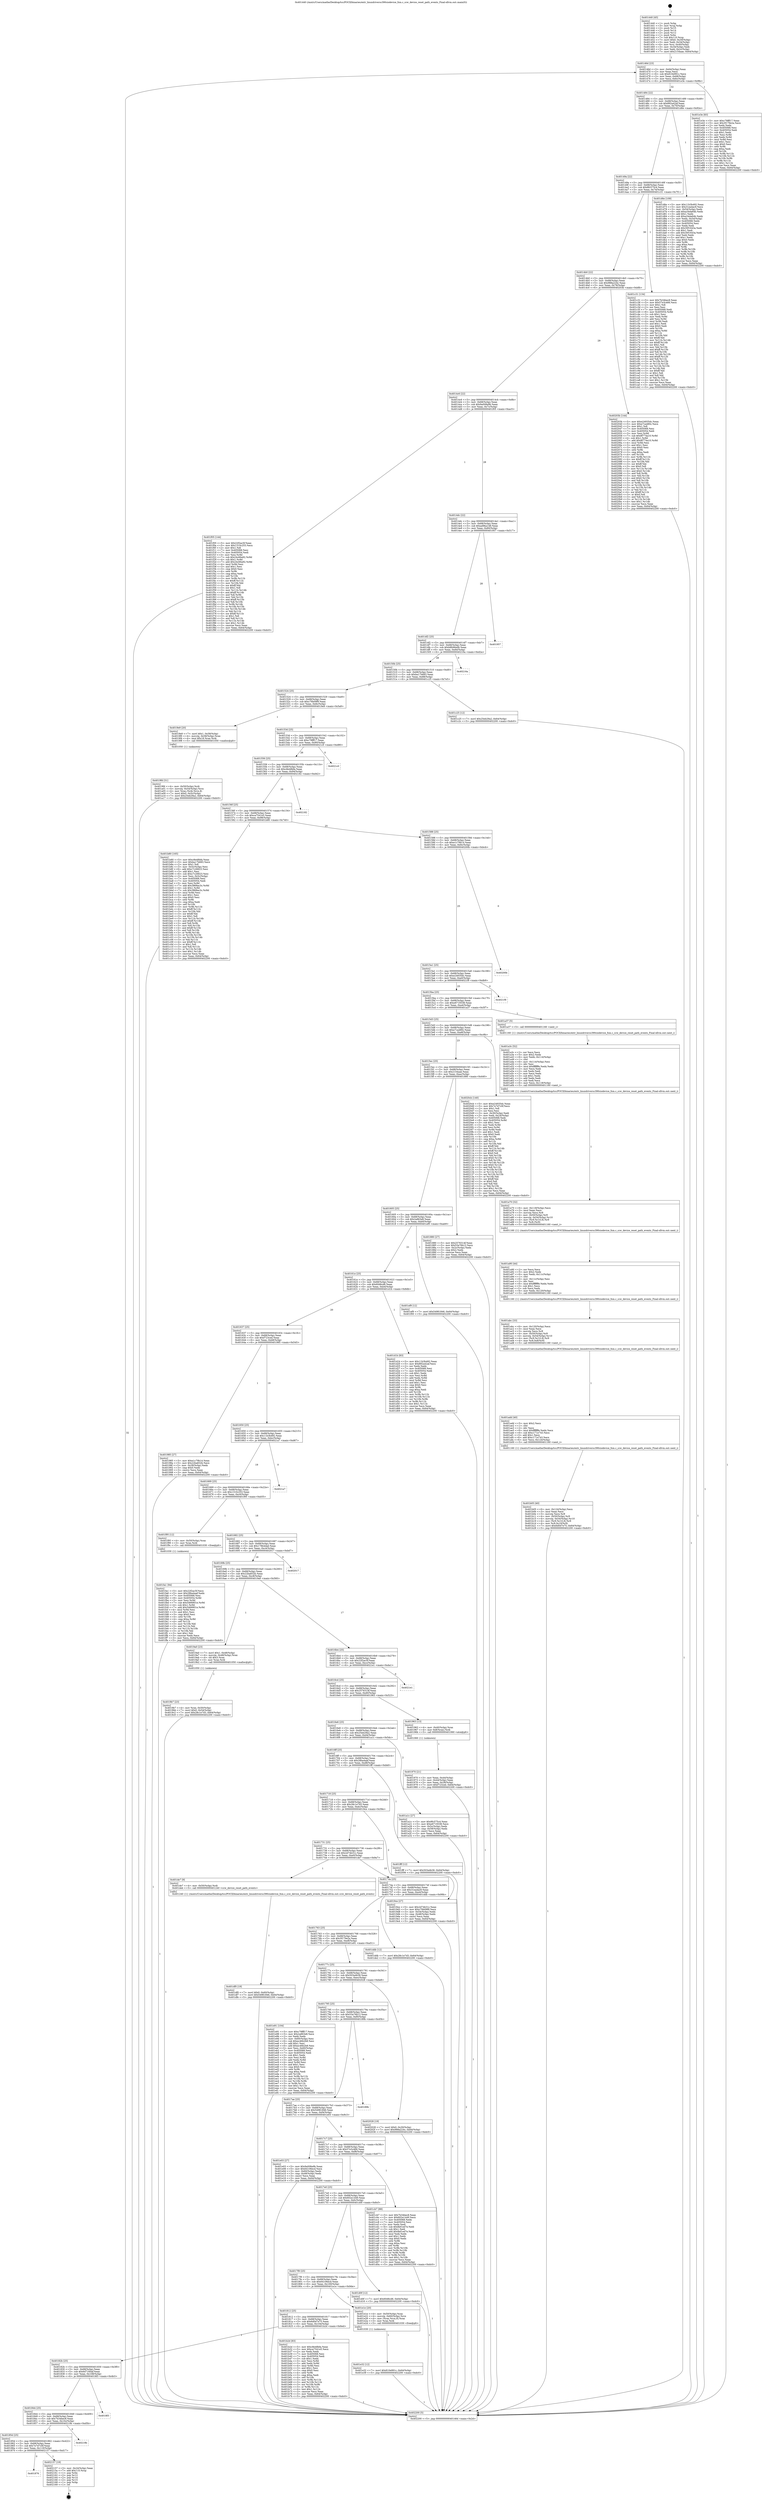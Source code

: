 digraph "0x401440" {
  label = "0x401440 (/mnt/c/Users/mathe/Desktop/tcc/POCII/binaries/extr_linuxdriverss390ciodevice_fsm.c_ccw_device_reset_path_events_Final-ollvm.out::main(0))"
  labelloc = "t"
  node[shape=record]

  Entry [label="",width=0.3,height=0.3,shape=circle,fillcolor=black,style=filled]
  "0x40146d" [label="{
     0x40146d [23]\l
     | [instrs]\l
     &nbsp;&nbsp;0x40146d \<+3\>: mov -0x64(%rbp),%eax\l
     &nbsp;&nbsp;0x401470 \<+2\>: mov %eax,%ecx\l
     &nbsp;&nbsp;0x401472 \<+6\>: sub $0x810e991c,%ecx\l
     &nbsp;&nbsp;0x401478 \<+3\>: mov %eax,-0x68(%rbp)\l
     &nbsp;&nbsp;0x40147b \<+3\>: mov %ecx,-0x6c(%rbp)\l
     &nbsp;&nbsp;0x40147e \<+6\>: je 0000000000401e3e \<main+0x9fe\>\l
  }"]
  "0x401e3e" [label="{
     0x401e3e [83]\l
     | [instrs]\l
     &nbsp;&nbsp;0x401e3e \<+5\>: mov $0xc78fff17,%eax\l
     &nbsp;&nbsp;0x401e43 \<+5\>: mov $0x3f179e2a,%ecx\l
     &nbsp;&nbsp;0x401e48 \<+2\>: xor %edx,%edx\l
     &nbsp;&nbsp;0x401e4a \<+7\>: mov 0x405068,%esi\l
     &nbsp;&nbsp;0x401e51 \<+7\>: mov 0x405054,%edi\l
     &nbsp;&nbsp;0x401e58 \<+3\>: sub $0x1,%edx\l
     &nbsp;&nbsp;0x401e5b \<+3\>: mov %esi,%r8d\l
     &nbsp;&nbsp;0x401e5e \<+3\>: add %edx,%r8d\l
     &nbsp;&nbsp;0x401e61 \<+4\>: imul %r8d,%esi\l
     &nbsp;&nbsp;0x401e65 \<+3\>: and $0x1,%esi\l
     &nbsp;&nbsp;0x401e68 \<+3\>: cmp $0x0,%esi\l
     &nbsp;&nbsp;0x401e6b \<+4\>: sete %r9b\l
     &nbsp;&nbsp;0x401e6f \<+3\>: cmp $0xa,%edi\l
     &nbsp;&nbsp;0x401e72 \<+4\>: setl %r10b\l
     &nbsp;&nbsp;0x401e76 \<+3\>: mov %r9b,%r11b\l
     &nbsp;&nbsp;0x401e79 \<+3\>: and %r10b,%r11b\l
     &nbsp;&nbsp;0x401e7c \<+3\>: xor %r10b,%r9b\l
     &nbsp;&nbsp;0x401e7f \<+3\>: or %r9b,%r11b\l
     &nbsp;&nbsp;0x401e82 \<+4\>: test $0x1,%r11b\l
     &nbsp;&nbsp;0x401e86 \<+3\>: cmovne %ecx,%eax\l
     &nbsp;&nbsp;0x401e89 \<+3\>: mov %eax,-0x64(%rbp)\l
     &nbsp;&nbsp;0x401e8c \<+5\>: jmp 0000000000402200 \<main+0xdc0\>\l
  }"]
  "0x401484" [label="{
     0x401484 [22]\l
     | [instrs]\l
     &nbsp;&nbsp;0x401484 \<+5\>: jmp 0000000000401489 \<main+0x49\>\l
     &nbsp;&nbsp;0x401489 \<+3\>: mov -0x68(%rbp),%eax\l
     &nbsp;&nbsp;0x40148c \<+5\>: sub $0x892a42af,%eax\l
     &nbsp;&nbsp;0x401491 \<+3\>: mov %eax,-0x70(%rbp)\l
     &nbsp;&nbsp;0x401494 \<+6\>: je 0000000000401d6e \<main+0x92e\>\l
  }"]
  Exit [label="",width=0.3,height=0.3,shape=circle,fillcolor=black,style=filled,peripheries=2]
  "0x401d6e" [label="{
     0x401d6e [109]\l
     | [instrs]\l
     &nbsp;&nbsp;0x401d6e \<+5\>: mov $0x11b3b492,%eax\l
     &nbsp;&nbsp;0x401d73 \<+5\>: mov $0x31ea4ac9,%ecx\l
     &nbsp;&nbsp;0x401d78 \<+3\>: mov -0x54(%rbp),%edx\l
     &nbsp;&nbsp;0x401d7b \<+6\>: add $0xa34da64b,%edx\l
     &nbsp;&nbsp;0x401d81 \<+3\>: add $0x1,%edx\l
     &nbsp;&nbsp;0x401d84 \<+6\>: sub $0xa34da64b,%edx\l
     &nbsp;&nbsp;0x401d8a \<+3\>: mov %edx,-0x54(%rbp)\l
     &nbsp;&nbsp;0x401d8d \<+7\>: mov 0x405068,%edx\l
     &nbsp;&nbsp;0x401d94 \<+7\>: mov 0x405054,%esi\l
     &nbsp;&nbsp;0x401d9b \<+2\>: mov %edx,%edi\l
     &nbsp;&nbsp;0x401d9d \<+6\>: sub $0x30f1643a,%edi\l
     &nbsp;&nbsp;0x401da3 \<+3\>: sub $0x1,%edi\l
     &nbsp;&nbsp;0x401da6 \<+6\>: add $0x30f1643a,%edi\l
     &nbsp;&nbsp;0x401dac \<+3\>: imul %edi,%edx\l
     &nbsp;&nbsp;0x401daf \<+3\>: and $0x1,%edx\l
     &nbsp;&nbsp;0x401db2 \<+3\>: cmp $0x0,%edx\l
     &nbsp;&nbsp;0x401db5 \<+4\>: sete %r8b\l
     &nbsp;&nbsp;0x401db9 \<+3\>: cmp $0xa,%esi\l
     &nbsp;&nbsp;0x401dbc \<+4\>: setl %r9b\l
     &nbsp;&nbsp;0x401dc0 \<+3\>: mov %r8b,%r10b\l
     &nbsp;&nbsp;0x401dc3 \<+3\>: and %r9b,%r10b\l
     &nbsp;&nbsp;0x401dc6 \<+3\>: xor %r9b,%r8b\l
     &nbsp;&nbsp;0x401dc9 \<+3\>: or %r8b,%r10b\l
     &nbsp;&nbsp;0x401dcc \<+4\>: test $0x1,%r10b\l
     &nbsp;&nbsp;0x401dd0 \<+3\>: cmovne %ecx,%eax\l
     &nbsp;&nbsp;0x401dd3 \<+3\>: mov %eax,-0x64(%rbp)\l
     &nbsp;&nbsp;0x401dd6 \<+5\>: jmp 0000000000402200 \<main+0xdc0\>\l
  }"]
  "0x40149a" [label="{
     0x40149a [22]\l
     | [instrs]\l
     &nbsp;&nbsp;0x40149a \<+5\>: jmp 000000000040149f \<main+0x5f\>\l
     &nbsp;&nbsp;0x40149f \<+3\>: mov -0x68(%rbp),%eax\l
     &nbsp;&nbsp;0x4014a2 \<+5\>: sub $0x8fc575c4,%eax\l
     &nbsp;&nbsp;0x4014a7 \<+3\>: mov %eax,-0x74(%rbp)\l
     &nbsp;&nbsp;0x4014aa \<+6\>: je 0000000000401c31 \<main+0x7f1\>\l
  }"]
  "0x401876" [label="{
     0x401876\l
  }", style=dashed]
  "0x401c31" [label="{
     0x401c31 [134]\l
     | [instrs]\l
     &nbsp;&nbsp;0x401c31 \<+5\>: mov $0x7b34bec8,%eax\l
     &nbsp;&nbsp;0x401c36 \<+5\>: mov $0x57e3c466,%ecx\l
     &nbsp;&nbsp;0x401c3b \<+2\>: mov $0x1,%dl\l
     &nbsp;&nbsp;0x401c3d \<+2\>: xor %esi,%esi\l
     &nbsp;&nbsp;0x401c3f \<+7\>: mov 0x405068,%edi\l
     &nbsp;&nbsp;0x401c46 \<+8\>: mov 0x405054,%r8d\l
     &nbsp;&nbsp;0x401c4e \<+3\>: sub $0x1,%esi\l
     &nbsp;&nbsp;0x401c51 \<+3\>: mov %edi,%r9d\l
     &nbsp;&nbsp;0x401c54 \<+3\>: add %esi,%r9d\l
     &nbsp;&nbsp;0x401c57 \<+4\>: imul %r9d,%edi\l
     &nbsp;&nbsp;0x401c5b \<+3\>: and $0x1,%edi\l
     &nbsp;&nbsp;0x401c5e \<+3\>: cmp $0x0,%edi\l
     &nbsp;&nbsp;0x401c61 \<+4\>: sete %r10b\l
     &nbsp;&nbsp;0x401c65 \<+4\>: cmp $0xa,%r8d\l
     &nbsp;&nbsp;0x401c69 \<+4\>: setl %r11b\l
     &nbsp;&nbsp;0x401c6d \<+3\>: mov %r10b,%bl\l
     &nbsp;&nbsp;0x401c70 \<+3\>: xor $0xff,%bl\l
     &nbsp;&nbsp;0x401c73 \<+3\>: mov %r11b,%r14b\l
     &nbsp;&nbsp;0x401c76 \<+4\>: xor $0xff,%r14b\l
     &nbsp;&nbsp;0x401c7a \<+3\>: xor $0x1,%dl\l
     &nbsp;&nbsp;0x401c7d \<+3\>: mov %bl,%r15b\l
     &nbsp;&nbsp;0x401c80 \<+4\>: and $0xff,%r15b\l
     &nbsp;&nbsp;0x401c84 \<+3\>: and %dl,%r10b\l
     &nbsp;&nbsp;0x401c87 \<+3\>: mov %r14b,%r12b\l
     &nbsp;&nbsp;0x401c8a \<+4\>: and $0xff,%r12b\l
     &nbsp;&nbsp;0x401c8e \<+3\>: and %dl,%r11b\l
     &nbsp;&nbsp;0x401c91 \<+3\>: or %r10b,%r15b\l
     &nbsp;&nbsp;0x401c94 \<+3\>: or %r11b,%r12b\l
     &nbsp;&nbsp;0x401c97 \<+3\>: xor %r12b,%r15b\l
     &nbsp;&nbsp;0x401c9a \<+3\>: or %r14b,%bl\l
     &nbsp;&nbsp;0x401c9d \<+3\>: xor $0xff,%bl\l
     &nbsp;&nbsp;0x401ca0 \<+3\>: or $0x1,%dl\l
     &nbsp;&nbsp;0x401ca3 \<+2\>: and %dl,%bl\l
     &nbsp;&nbsp;0x401ca5 \<+3\>: or %bl,%r15b\l
     &nbsp;&nbsp;0x401ca8 \<+4\>: test $0x1,%r15b\l
     &nbsp;&nbsp;0x401cac \<+3\>: cmovne %ecx,%eax\l
     &nbsp;&nbsp;0x401caf \<+3\>: mov %eax,-0x64(%rbp)\l
     &nbsp;&nbsp;0x401cb2 \<+5\>: jmp 0000000000402200 \<main+0xdc0\>\l
  }"]
  "0x4014b0" [label="{
     0x4014b0 [22]\l
     | [instrs]\l
     &nbsp;&nbsp;0x4014b0 \<+5\>: jmp 00000000004014b5 \<main+0x75\>\l
     &nbsp;&nbsp;0x4014b5 \<+3\>: mov -0x68(%rbp),%eax\l
     &nbsp;&nbsp;0x4014b8 \<+5\>: sub $0x988a224c,%eax\l
     &nbsp;&nbsp;0x4014bd \<+3\>: mov %eax,-0x78(%rbp)\l
     &nbsp;&nbsp;0x4014c0 \<+6\>: je 000000000040203b \<main+0xbfb\>\l
  }"]
  "0x402157" [label="{
     0x402157 [19]\l
     | [instrs]\l
     &nbsp;&nbsp;0x402157 \<+3\>: mov -0x24(%rbp),%eax\l
     &nbsp;&nbsp;0x40215a \<+7\>: add $0x110,%rsp\l
     &nbsp;&nbsp;0x402161 \<+1\>: pop %rbx\l
     &nbsp;&nbsp;0x402162 \<+2\>: pop %r12\l
     &nbsp;&nbsp;0x402164 \<+2\>: pop %r14\l
     &nbsp;&nbsp;0x402166 \<+2\>: pop %r15\l
     &nbsp;&nbsp;0x402168 \<+1\>: pop %rbp\l
     &nbsp;&nbsp;0x402169 \<+1\>: ret\l
  }"]
  "0x40203b" [label="{
     0x40203b [144]\l
     | [instrs]\l
     &nbsp;&nbsp;0x40203b \<+5\>: mov $0xe24935dc,%eax\l
     &nbsp;&nbsp;0x402040 \<+5\>: mov $0xe7ca480c,%ecx\l
     &nbsp;&nbsp;0x402045 \<+2\>: mov $0x1,%dl\l
     &nbsp;&nbsp;0x402047 \<+7\>: mov 0x405068,%esi\l
     &nbsp;&nbsp;0x40204e \<+7\>: mov 0x405054,%edi\l
     &nbsp;&nbsp;0x402055 \<+3\>: mov %esi,%r8d\l
     &nbsp;&nbsp;0x402058 \<+7\>: sub $0x8f774a10,%r8d\l
     &nbsp;&nbsp;0x40205f \<+4\>: sub $0x1,%r8d\l
     &nbsp;&nbsp;0x402063 \<+7\>: add $0x8f774a10,%r8d\l
     &nbsp;&nbsp;0x40206a \<+4\>: imul %r8d,%esi\l
     &nbsp;&nbsp;0x40206e \<+3\>: and $0x1,%esi\l
     &nbsp;&nbsp;0x402071 \<+3\>: cmp $0x0,%esi\l
     &nbsp;&nbsp;0x402074 \<+4\>: sete %r9b\l
     &nbsp;&nbsp;0x402078 \<+3\>: cmp $0xa,%edi\l
     &nbsp;&nbsp;0x40207b \<+4\>: setl %r10b\l
     &nbsp;&nbsp;0x40207f \<+3\>: mov %r9b,%r11b\l
     &nbsp;&nbsp;0x402082 \<+4\>: xor $0xff,%r11b\l
     &nbsp;&nbsp;0x402086 \<+3\>: mov %r10b,%bl\l
     &nbsp;&nbsp;0x402089 \<+3\>: xor $0xff,%bl\l
     &nbsp;&nbsp;0x40208c \<+3\>: xor $0x0,%dl\l
     &nbsp;&nbsp;0x40208f \<+3\>: mov %r11b,%r14b\l
     &nbsp;&nbsp;0x402092 \<+4\>: and $0x0,%r14b\l
     &nbsp;&nbsp;0x402096 \<+3\>: and %dl,%r9b\l
     &nbsp;&nbsp;0x402099 \<+3\>: mov %bl,%r15b\l
     &nbsp;&nbsp;0x40209c \<+4\>: and $0x0,%r15b\l
     &nbsp;&nbsp;0x4020a0 \<+3\>: and %dl,%r10b\l
     &nbsp;&nbsp;0x4020a3 \<+3\>: or %r9b,%r14b\l
     &nbsp;&nbsp;0x4020a6 \<+3\>: or %r10b,%r15b\l
     &nbsp;&nbsp;0x4020a9 \<+3\>: xor %r15b,%r14b\l
     &nbsp;&nbsp;0x4020ac \<+3\>: or %bl,%r11b\l
     &nbsp;&nbsp;0x4020af \<+4\>: xor $0xff,%r11b\l
     &nbsp;&nbsp;0x4020b3 \<+3\>: or $0x0,%dl\l
     &nbsp;&nbsp;0x4020b6 \<+3\>: and %dl,%r11b\l
     &nbsp;&nbsp;0x4020b9 \<+3\>: or %r11b,%r14b\l
     &nbsp;&nbsp;0x4020bc \<+4\>: test $0x1,%r14b\l
     &nbsp;&nbsp;0x4020c0 \<+3\>: cmovne %ecx,%eax\l
     &nbsp;&nbsp;0x4020c3 \<+3\>: mov %eax,-0x64(%rbp)\l
     &nbsp;&nbsp;0x4020c6 \<+5\>: jmp 0000000000402200 \<main+0xdc0\>\l
  }"]
  "0x4014c6" [label="{
     0x4014c6 [22]\l
     | [instrs]\l
     &nbsp;&nbsp;0x4014c6 \<+5\>: jmp 00000000004014cb \<main+0x8b\>\l
     &nbsp;&nbsp;0x4014cb \<+3\>: mov -0x68(%rbp),%eax\l
     &nbsp;&nbsp;0x4014ce \<+5\>: sub $0x9a008a9b,%eax\l
     &nbsp;&nbsp;0x4014d3 \<+3\>: mov %eax,-0x7c(%rbp)\l
     &nbsp;&nbsp;0x4014d6 \<+6\>: je 0000000000401f05 \<main+0xac5\>\l
  }"]
  "0x40185d" [label="{
     0x40185d [25]\l
     | [instrs]\l
     &nbsp;&nbsp;0x40185d \<+5\>: jmp 0000000000401862 \<main+0x422\>\l
     &nbsp;&nbsp;0x401862 \<+3\>: mov -0x68(%rbp),%eax\l
     &nbsp;&nbsp;0x401865 \<+5\>: sub $0x7e7d7c0f,%eax\l
     &nbsp;&nbsp;0x40186a \<+6\>: mov %eax,-0x110(%rbp)\l
     &nbsp;&nbsp;0x401870 \<+6\>: je 0000000000402157 \<main+0xd17\>\l
  }"]
  "0x401f05" [label="{
     0x401f05 [144]\l
     | [instrs]\l
     &nbsp;&nbsp;0x401f05 \<+5\>: mov $0x22f2ac5f,%eax\l
     &nbsp;&nbsp;0x401f0a \<+5\>: mov $0x1310c253,%ecx\l
     &nbsp;&nbsp;0x401f0f \<+2\>: mov $0x1,%dl\l
     &nbsp;&nbsp;0x401f11 \<+7\>: mov 0x405068,%esi\l
     &nbsp;&nbsp;0x401f18 \<+7\>: mov 0x405054,%edi\l
     &nbsp;&nbsp;0x401f1f \<+3\>: mov %esi,%r8d\l
     &nbsp;&nbsp;0x401f22 \<+7\>: sub $0x24c66a92,%r8d\l
     &nbsp;&nbsp;0x401f29 \<+4\>: sub $0x1,%r8d\l
     &nbsp;&nbsp;0x401f2d \<+7\>: add $0x24c66a92,%r8d\l
     &nbsp;&nbsp;0x401f34 \<+4\>: imul %r8d,%esi\l
     &nbsp;&nbsp;0x401f38 \<+3\>: and $0x1,%esi\l
     &nbsp;&nbsp;0x401f3b \<+3\>: cmp $0x0,%esi\l
     &nbsp;&nbsp;0x401f3e \<+4\>: sete %r9b\l
     &nbsp;&nbsp;0x401f42 \<+3\>: cmp $0xa,%edi\l
     &nbsp;&nbsp;0x401f45 \<+4\>: setl %r10b\l
     &nbsp;&nbsp;0x401f49 \<+3\>: mov %r9b,%r11b\l
     &nbsp;&nbsp;0x401f4c \<+4\>: xor $0xff,%r11b\l
     &nbsp;&nbsp;0x401f50 \<+3\>: mov %r10b,%bl\l
     &nbsp;&nbsp;0x401f53 \<+3\>: xor $0xff,%bl\l
     &nbsp;&nbsp;0x401f56 \<+3\>: xor $0x1,%dl\l
     &nbsp;&nbsp;0x401f59 \<+3\>: mov %r11b,%r14b\l
     &nbsp;&nbsp;0x401f5c \<+4\>: and $0xff,%r14b\l
     &nbsp;&nbsp;0x401f60 \<+3\>: and %dl,%r9b\l
     &nbsp;&nbsp;0x401f63 \<+3\>: mov %bl,%r15b\l
     &nbsp;&nbsp;0x401f66 \<+4\>: and $0xff,%r15b\l
     &nbsp;&nbsp;0x401f6a \<+3\>: and %dl,%r10b\l
     &nbsp;&nbsp;0x401f6d \<+3\>: or %r9b,%r14b\l
     &nbsp;&nbsp;0x401f70 \<+3\>: or %r10b,%r15b\l
     &nbsp;&nbsp;0x401f73 \<+3\>: xor %r15b,%r14b\l
     &nbsp;&nbsp;0x401f76 \<+3\>: or %bl,%r11b\l
     &nbsp;&nbsp;0x401f79 \<+4\>: xor $0xff,%r11b\l
     &nbsp;&nbsp;0x401f7d \<+3\>: or $0x1,%dl\l
     &nbsp;&nbsp;0x401f80 \<+3\>: and %dl,%r11b\l
     &nbsp;&nbsp;0x401f83 \<+3\>: or %r11b,%r14b\l
     &nbsp;&nbsp;0x401f86 \<+4\>: test $0x1,%r14b\l
     &nbsp;&nbsp;0x401f8a \<+3\>: cmovne %ecx,%eax\l
     &nbsp;&nbsp;0x401f8d \<+3\>: mov %eax,-0x64(%rbp)\l
     &nbsp;&nbsp;0x401f90 \<+5\>: jmp 0000000000402200 \<main+0xdc0\>\l
  }"]
  "0x4014dc" [label="{
     0x4014dc [22]\l
     | [instrs]\l
     &nbsp;&nbsp;0x4014dc \<+5\>: jmp 00000000004014e1 \<main+0xa1\>\l
     &nbsp;&nbsp;0x4014e1 \<+3\>: mov -0x68(%rbp),%eax\l
     &nbsp;&nbsp;0x4014e4 \<+5\>: sub $0xad9ba148,%eax\l
     &nbsp;&nbsp;0x4014e9 \<+3\>: mov %eax,-0x80(%rbp)\l
     &nbsp;&nbsp;0x4014ec \<+6\>: je 0000000000401957 \<main+0x517\>\l
  }"]
  "0x40219b" [label="{
     0x40219b\l
  }", style=dashed]
  "0x401957" [label="{
     0x401957\l
  }", style=dashed]
  "0x4014f2" [label="{
     0x4014f2 [25]\l
     | [instrs]\l
     &nbsp;&nbsp;0x4014f2 \<+5\>: jmp 00000000004014f7 \<main+0xb7\>\l
     &nbsp;&nbsp;0x4014f7 \<+3\>: mov -0x68(%rbp),%eax\l
     &nbsp;&nbsp;0x4014fa \<+5\>: sub $0xb8b96edb,%eax\l
     &nbsp;&nbsp;0x4014ff \<+6\>: mov %eax,-0x84(%rbp)\l
     &nbsp;&nbsp;0x401505 \<+6\>: je 000000000040216a \<main+0xd2a\>\l
  }"]
  "0x401844" [label="{
     0x401844 [25]\l
     | [instrs]\l
     &nbsp;&nbsp;0x401844 \<+5\>: jmp 0000000000401849 \<main+0x409\>\l
     &nbsp;&nbsp;0x401849 \<+3\>: mov -0x68(%rbp),%eax\l
     &nbsp;&nbsp;0x40184c \<+5\>: sub $0x7b34bec8,%eax\l
     &nbsp;&nbsp;0x401851 \<+6\>: mov %eax,-0x10c(%rbp)\l
     &nbsp;&nbsp;0x401857 \<+6\>: je 000000000040219b \<main+0xd5b\>\l
  }"]
  "0x40216a" [label="{
     0x40216a\l
  }", style=dashed]
  "0x40150b" [label="{
     0x40150b [25]\l
     | [instrs]\l
     &nbsp;&nbsp;0x40150b \<+5\>: jmp 0000000000401510 \<main+0xd0\>\l
     &nbsp;&nbsp;0x401510 \<+3\>: mov -0x68(%rbp),%eax\l
     &nbsp;&nbsp;0x401513 \<+5\>: sub $0xba17b683,%eax\l
     &nbsp;&nbsp;0x401518 \<+6\>: mov %eax,-0x88(%rbp)\l
     &nbsp;&nbsp;0x40151e \<+6\>: je 0000000000401c25 \<main+0x7e5\>\l
  }"]
  "0x4018f3" [label="{
     0x4018f3\l
  }", style=dashed]
  "0x401c25" [label="{
     0x401c25 [12]\l
     | [instrs]\l
     &nbsp;&nbsp;0x401c25 \<+7\>: movl $0x25eb29a2,-0x64(%rbp)\l
     &nbsp;&nbsp;0x401c2c \<+5\>: jmp 0000000000402200 \<main+0xdc0\>\l
  }"]
  "0x401524" [label="{
     0x401524 [25]\l
     | [instrs]\l
     &nbsp;&nbsp;0x401524 \<+5\>: jmp 0000000000401529 \<main+0xe9\>\l
     &nbsp;&nbsp;0x401529 \<+3\>: mov -0x68(%rbp),%eax\l
     &nbsp;&nbsp;0x40152c \<+5\>: sub $0xc76b09f9,%eax\l
     &nbsp;&nbsp;0x401531 \<+6\>: mov %eax,-0x8c(%rbp)\l
     &nbsp;&nbsp;0x401537 \<+6\>: je 00000000004019e9 \<main+0x5a9\>\l
  }"]
  "0x401fa1" [label="{
     0x401fa1 [94]\l
     | [instrs]\l
     &nbsp;&nbsp;0x401fa1 \<+5\>: mov $0x22f2ac5f,%ecx\l
     &nbsp;&nbsp;0x401fa6 \<+5\>: mov $0x28ba4aaf,%edx\l
     &nbsp;&nbsp;0x401fab \<+7\>: mov 0x405068,%esi\l
     &nbsp;&nbsp;0x401fb2 \<+8\>: mov 0x405054,%r8d\l
     &nbsp;&nbsp;0x401fba \<+3\>: mov %esi,%r9d\l
     &nbsp;&nbsp;0x401fbd \<+7\>: sub $0x5466801e,%r9d\l
     &nbsp;&nbsp;0x401fc4 \<+4\>: sub $0x1,%r9d\l
     &nbsp;&nbsp;0x401fc8 \<+7\>: add $0x5466801e,%r9d\l
     &nbsp;&nbsp;0x401fcf \<+4\>: imul %r9d,%esi\l
     &nbsp;&nbsp;0x401fd3 \<+3\>: and $0x1,%esi\l
     &nbsp;&nbsp;0x401fd6 \<+3\>: cmp $0x0,%esi\l
     &nbsp;&nbsp;0x401fd9 \<+4\>: sete %r10b\l
     &nbsp;&nbsp;0x401fdd \<+4\>: cmp $0xa,%r8d\l
     &nbsp;&nbsp;0x401fe1 \<+4\>: setl %r11b\l
     &nbsp;&nbsp;0x401fe5 \<+3\>: mov %r10b,%bl\l
     &nbsp;&nbsp;0x401fe8 \<+3\>: and %r11b,%bl\l
     &nbsp;&nbsp;0x401feb \<+3\>: xor %r11b,%r10b\l
     &nbsp;&nbsp;0x401fee \<+3\>: or %r10b,%bl\l
     &nbsp;&nbsp;0x401ff1 \<+3\>: test $0x1,%bl\l
     &nbsp;&nbsp;0x401ff4 \<+3\>: cmovne %edx,%ecx\l
     &nbsp;&nbsp;0x401ff7 \<+3\>: mov %ecx,-0x64(%rbp)\l
     &nbsp;&nbsp;0x401ffa \<+5\>: jmp 0000000000402200 \<main+0xdc0\>\l
  }"]
  "0x4019e9" [label="{
     0x4019e9 [20]\l
     | [instrs]\l
     &nbsp;&nbsp;0x4019e9 \<+7\>: movl $0x1,-0x58(%rbp)\l
     &nbsp;&nbsp;0x4019f0 \<+4\>: movslq -0x58(%rbp),%rax\l
     &nbsp;&nbsp;0x4019f4 \<+4\>: imul $0x18,%rax,%rdi\l
     &nbsp;&nbsp;0x4019f8 \<+5\>: call 0000000000401050 \<malloc@plt\>\l
     | [calls]\l
     &nbsp;&nbsp;0x401050 \{1\} (unknown)\l
  }"]
  "0x40153d" [label="{
     0x40153d [25]\l
     | [instrs]\l
     &nbsp;&nbsp;0x40153d \<+5\>: jmp 0000000000401542 \<main+0x102\>\l
     &nbsp;&nbsp;0x401542 \<+3\>: mov -0x68(%rbp),%eax\l
     &nbsp;&nbsp;0x401545 \<+5\>: sub $0xc78fff17,%eax\l
     &nbsp;&nbsp;0x40154a \<+6\>: mov %eax,-0x90(%rbp)\l
     &nbsp;&nbsp;0x401550 \<+6\>: je 00000000004021c0 \<main+0xd80\>\l
  }"]
  "0x401e32" [label="{
     0x401e32 [12]\l
     | [instrs]\l
     &nbsp;&nbsp;0x401e32 \<+7\>: movl $0x810e991c,-0x64(%rbp)\l
     &nbsp;&nbsp;0x401e39 \<+5\>: jmp 0000000000402200 \<main+0xdc0\>\l
  }"]
  "0x4021c0" [label="{
     0x4021c0\l
  }", style=dashed]
  "0x401556" [label="{
     0x401556 [25]\l
     | [instrs]\l
     &nbsp;&nbsp;0x401556 \<+5\>: jmp 000000000040155b \<main+0x11b\>\l
     &nbsp;&nbsp;0x40155b \<+3\>: mov -0x68(%rbp),%eax\l
     &nbsp;&nbsp;0x40155e \<+5\>: sub $0xc8e48bfa,%eax\l
     &nbsp;&nbsp;0x401563 \<+6\>: mov %eax,-0x94(%rbp)\l
     &nbsp;&nbsp;0x401569 \<+6\>: je 0000000000402182 \<main+0xd42\>\l
  }"]
  "0x401df0" [label="{
     0x401df0 [19]\l
     | [instrs]\l
     &nbsp;&nbsp;0x401df0 \<+7\>: movl $0x0,-0x60(%rbp)\l
     &nbsp;&nbsp;0x401df7 \<+7\>: movl $0x54981846,-0x64(%rbp)\l
     &nbsp;&nbsp;0x401dfe \<+5\>: jmp 0000000000402200 \<main+0xdc0\>\l
  }"]
  "0x402182" [label="{
     0x402182\l
  }", style=dashed]
  "0x40156f" [label="{
     0x40156f [25]\l
     | [instrs]\l
     &nbsp;&nbsp;0x40156f \<+5\>: jmp 0000000000401574 \<main+0x134\>\l
     &nbsp;&nbsp;0x401574 \<+3\>: mov -0x68(%rbp),%eax\l
     &nbsp;&nbsp;0x401577 \<+5\>: sub $0xca7541e5,%eax\l
     &nbsp;&nbsp;0x40157c \<+6\>: mov %eax,-0x98(%rbp)\l
     &nbsp;&nbsp;0x401582 \<+6\>: je 0000000000401b80 \<main+0x740\>\l
  }"]
  "0x40182b" [label="{
     0x40182b [25]\l
     | [instrs]\l
     &nbsp;&nbsp;0x40182b \<+5\>: jmp 0000000000401830 \<main+0x3f0\>\l
     &nbsp;&nbsp;0x401830 \<+3\>: mov -0x68(%rbp),%eax\l
     &nbsp;&nbsp;0x401833 \<+5\>: sub $0x6d7160af,%eax\l
     &nbsp;&nbsp;0x401838 \<+6\>: mov %eax,-0x108(%rbp)\l
     &nbsp;&nbsp;0x40183e \<+6\>: je 00000000004018f3 \<main+0x4b3\>\l
  }"]
  "0x401b80" [label="{
     0x401b80 [165]\l
     | [instrs]\l
     &nbsp;&nbsp;0x401b80 \<+5\>: mov $0xc8e48bfa,%eax\l
     &nbsp;&nbsp;0x401b85 \<+5\>: mov $0xba17b683,%ecx\l
     &nbsp;&nbsp;0x401b8a \<+2\>: mov $0x1,%dl\l
     &nbsp;&nbsp;0x401b8c \<+3\>: mov -0x5c(%rbp),%esi\l
     &nbsp;&nbsp;0x401b8f \<+6\>: add $0xc7c26623,%esi\l
     &nbsp;&nbsp;0x401b95 \<+3\>: add $0x1,%esi\l
     &nbsp;&nbsp;0x401b98 \<+6\>: sub $0xc7c26623,%esi\l
     &nbsp;&nbsp;0x401b9e \<+3\>: mov %esi,-0x5c(%rbp)\l
     &nbsp;&nbsp;0x401ba1 \<+7\>: mov 0x405068,%esi\l
     &nbsp;&nbsp;0x401ba8 \<+7\>: mov 0x405054,%edi\l
     &nbsp;&nbsp;0x401baf \<+3\>: mov %esi,%r8d\l
     &nbsp;&nbsp;0x401bb2 \<+7\>: add $0x3868ac3c,%r8d\l
     &nbsp;&nbsp;0x401bb9 \<+4\>: sub $0x1,%r8d\l
     &nbsp;&nbsp;0x401bbd \<+7\>: sub $0x3868ac3c,%r8d\l
     &nbsp;&nbsp;0x401bc4 \<+4\>: imul %r8d,%esi\l
     &nbsp;&nbsp;0x401bc8 \<+3\>: and $0x1,%esi\l
     &nbsp;&nbsp;0x401bcb \<+3\>: cmp $0x0,%esi\l
     &nbsp;&nbsp;0x401bce \<+4\>: sete %r9b\l
     &nbsp;&nbsp;0x401bd2 \<+3\>: cmp $0xa,%edi\l
     &nbsp;&nbsp;0x401bd5 \<+4\>: setl %r10b\l
     &nbsp;&nbsp;0x401bd9 \<+3\>: mov %r9b,%r11b\l
     &nbsp;&nbsp;0x401bdc \<+4\>: xor $0xff,%r11b\l
     &nbsp;&nbsp;0x401be0 \<+3\>: mov %r10b,%bl\l
     &nbsp;&nbsp;0x401be3 \<+3\>: xor $0xff,%bl\l
     &nbsp;&nbsp;0x401be6 \<+3\>: xor $0x1,%dl\l
     &nbsp;&nbsp;0x401be9 \<+3\>: mov %r11b,%r14b\l
     &nbsp;&nbsp;0x401bec \<+4\>: and $0xff,%r14b\l
     &nbsp;&nbsp;0x401bf0 \<+3\>: and %dl,%r9b\l
     &nbsp;&nbsp;0x401bf3 \<+3\>: mov %bl,%r15b\l
     &nbsp;&nbsp;0x401bf6 \<+4\>: and $0xff,%r15b\l
     &nbsp;&nbsp;0x401bfa \<+3\>: and %dl,%r10b\l
     &nbsp;&nbsp;0x401bfd \<+3\>: or %r9b,%r14b\l
     &nbsp;&nbsp;0x401c00 \<+3\>: or %r10b,%r15b\l
     &nbsp;&nbsp;0x401c03 \<+3\>: xor %r15b,%r14b\l
     &nbsp;&nbsp;0x401c06 \<+3\>: or %bl,%r11b\l
     &nbsp;&nbsp;0x401c09 \<+4\>: xor $0xff,%r11b\l
     &nbsp;&nbsp;0x401c0d \<+3\>: or $0x1,%dl\l
     &nbsp;&nbsp;0x401c10 \<+3\>: and %dl,%r11b\l
     &nbsp;&nbsp;0x401c13 \<+3\>: or %r11b,%r14b\l
     &nbsp;&nbsp;0x401c16 \<+4\>: test $0x1,%r14b\l
     &nbsp;&nbsp;0x401c1a \<+3\>: cmovne %ecx,%eax\l
     &nbsp;&nbsp;0x401c1d \<+3\>: mov %eax,-0x64(%rbp)\l
     &nbsp;&nbsp;0x401c20 \<+5\>: jmp 0000000000402200 \<main+0xdc0\>\l
  }"]
  "0x401588" [label="{
     0x401588 [25]\l
     | [instrs]\l
     &nbsp;&nbsp;0x401588 \<+5\>: jmp 000000000040158d \<main+0x14d\>\l
     &nbsp;&nbsp;0x40158d \<+3\>: mov -0x68(%rbp),%eax\l
     &nbsp;&nbsp;0x401590 \<+5\>: sub $0xe1c79b14,%eax\l
     &nbsp;&nbsp;0x401595 \<+6\>: mov %eax,-0x9c(%rbp)\l
     &nbsp;&nbsp;0x40159b \<+6\>: je 000000000040200b \<main+0xbcb\>\l
  }"]
  "0x401b2d" [label="{
     0x401b2d [83]\l
     | [instrs]\l
     &nbsp;&nbsp;0x401b2d \<+5\>: mov $0xc8e48bfa,%eax\l
     &nbsp;&nbsp;0x401b32 \<+5\>: mov $0xca7541e5,%ecx\l
     &nbsp;&nbsp;0x401b37 \<+2\>: xor %edx,%edx\l
     &nbsp;&nbsp;0x401b39 \<+7\>: mov 0x405068,%esi\l
     &nbsp;&nbsp;0x401b40 \<+7\>: mov 0x405054,%edi\l
     &nbsp;&nbsp;0x401b47 \<+3\>: sub $0x1,%edx\l
     &nbsp;&nbsp;0x401b4a \<+3\>: mov %esi,%r8d\l
     &nbsp;&nbsp;0x401b4d \<+3\>: add %edx,%r8d\l
     &nbsp;&nbsp;0x401b50 \<+4\>: imul %r8d,%esi\l
     &nbsp;&nbsp;0x401b54 \<+3\>: and $0x1,%esi\l
     &nbsp;&nbsp;0x401b57 \<+3\>: cmp $0x0,%esi\l
     &nbsp;&nbsp;0x401b5a \<+4\>: sete %r9b\l
     &nbsp;&nbsp;0x401b5e \<+3\>: cmp $0xa,%edi\l
     &nbsp;&nbsp;0x401b61 \<+4\>: setl %r10b\l
     &nbsp;&nbsp;0x401b65 \<+3\>: mov %r9b,%r11b\l
     &nbsp;&nbsp;0x401b68 \<+3\>: and %r10b,%r11b\l
     &nbsp;&nbsp;0x401b6b \<+3\>: xor %r10b,%r9b\l
     &nbsp;&nbsp;0x401b6e \<+3\>: or %r9b,%r11b\l
     &nbsp;&nbsp;0x401b71 \<+4\>: test $0x1,%r11b\l
     &nbsp;&nbsp;0x401b75 \<+3\>: cmovne %ecx,%eax\l
     &nbsp;&nbsp;0x401b78 \<+3\>: mov %eax,-0x64(%rbp)\l
     &nbsp;&nbsp;0x401b7b \<+5\>: jmp 0000000000402200 \<main+0xdc0\>\l
  }"]
  "0x40200b" [label="{
     0x40200b\l
  }", style=dashed]
  "0x4015a1" [label="{
     0x4015a1 [25]\l
     | [instrs]\l
     &nbsp;&nbsp;0x4015a1 \<+5\>: jmp 00000000004015a6 \<main+0x166\>\l
     &nbsp;&nbsp;0x4015a6 \<+3\>: mov -0x68(%rbp),%eax\l
     &nbsp;&nbsp;0x4015a9 \<+5\>: sub $0xe24935dc,%eax\l
     &nbsp;&nbsp;0x4015ae \<+6\>: mov %eax,-0xa0(%rbp)\l
     &nbsp;&nbsp;0x4015b4 \<+6\>: je 00000000004021f9 \<main+0xdb9\>\l
  }"]
  "0x401812" [label="{
     0x401812 [25]\l
     | [instrs]\l
     &nbsp;&nbsp;0x401812 \<+5\>: jmp 0000000000401817 \<main+0x3d7\>\l
     &nbsp;&nbsp;0x401817 \<+3\>: mov -0x68(%rbp),%eax\l
     &nbsp;&nbsp;0x40181a \<+5\>: sub $0x6d0d7e75,%eax\l
     &nbsp;&nbsp;0x40181f \<+6\>: mov %eax,-0x104(%rbp)\l
     &nbsp;&nbsp;0x401825 \<+6\>: je 0000000000401b2d \<main+0x6ed\>\l
  }"]
  "0x4021f9" [label="{
     0x4021f9\l
  }", style=dashed]
  "0x4015ba" [label="{
     0x4015ba [25]\l
     | [instrs]\l
     &nbsp;&nbsp;0x4015ba \<+5\>: jmp 00000000004015bf \<main+0x17f\>\l
     &nbsp;&nbsp;0x4015bf \<+3\>: mov -0x68(%rbp),%eax\l
     &nbsp;&nbsp;0x4015c2 \<+5\>: sub $0xe6719338,%eax\l
     &nbsp;&nbsp;0x4015c7 \<+6\>: mov %eax,-0xa4(%rbp)\l
     &nbsp;&nbsp;0x4015cd \<+6\>: je 0000000000401a37 \<main+0x5f7\>\l
  }"]
  "0x401e1e" [label="{
     0x401e1e [20]\l
     | [instrs]\l
     &nbsp;&nbsp;0x401e1e \<+4\>: mov -0x50(%rbp),%rax\l
     &nbsp;&nbsp;0x401e22 \<+4\>: movslq -0x60(%rbp),%rcx\l
     &nbsp;&nbsp;0x401e26 \<+4\>: mov (%rax,%rcx,8),%rax\l
     &nbsp;&nbsp;0x401e2a \<+3\>: mov %rax,%rdi\l
     &nbsp;&nbsp;0x401e2d \<+5\>: call 0000000000401030 \<free@plt\>\l
     | [calls]\l
     &nbsp;&nbsp;0x401030 \{1\} (unknown)\l
  }"]
  "0x401a37" [label="{
     0x401a37 [5]\l
     | [instrs]\l
     &nbsp;&nbsp;0x401a37 \<+5\>: call 0000000000401160 \<next_i\>\l
     | [calls]\l
     &nbsp;&nbsp;0x401160 \{1\} (/mnt/c/Users/mathe/Desktop/tcc/POCII/binaries/extr_linuxdriverss390ciodevice_fsm.c_ccw_device_reset_path_events_Final-ollvm.out::next_i)\l
  }"]
  "0x4015d3" [label="{
     0x4015d3 [25]\l
     | [instrs]\l
     &nbsp;&nbsp;0x4015d3 \<+5\>: jmp 00000000004015d8 \<main+0x198\>\l
     &nbsp;&nbsp;0x4015d8 \<+3\>: mov -0x68(%rbp),%eax\l
     &nbsp;&nbsp;0x4015db \<+5\>: sub $0xe7ca480c,%eax\l
     &nbsp;&nbsp;0x4015e0 \<+6\>: mov %eax,-0xa8(%rbp)\l
     &nbsp;&nbsp;0x4015e6 \<+6\>: je 00000000004020cb \<main+0xc8b\>\l
  }"]
  "0x4017f9" [label="{
     0x4017f9 [25]\l
     | [instrs]\l
     &nbsp;&nbsp;0x4017f9 \<+5\>: jmp 00000000004017fe \<main+0x3be\>\l
     &nbsp;&nbsp;0x4017fe \<+3\>: mov -0x68(%rbp),%eax\l
     &nbsp;&nbsp;0x401801 \<+5\>: sub $0x64106ecd,%eax\l
     &nbsp;&nbsp;0x401806 \<+6\>: mov %eax,-0x100(%rbp)\l
     &nbsp;&nbsp;0x40180c \<+6\>: je 0000000000401e1e \<main+0x9de\>\l
  }"]
  "0x4020cb" [label="{
     0x4020cb [140]\l
     | [instrs]\l
     &nbsp;&nbsp;0x4020cb \<+5\>: mov $0xe24935dc,%eax\l
     &nbsp;&nbsp;0x4020d0 \<+5\>: mov $0x7e7d7c0f,%ecx\l
     &nbsp;&nbsp;0x4020d5 \<+2\>: mov $0x1,%dl\l
     &nbsp;&nbsp;0x4020d7 \<+2\>: xor %esi,%esi\l
     &nbsp;&nbsp;0x4020d9 \<+3\>: mov -0x30(%rbp),%edi\l
     &nbsp;&nbsp;0x4020dc \<+3\>: mov %edi,-0x24(%rbp)\l
     &nbsp;&nbsp;0x4020df \<+7\>: mov 0x405068,%edi\l
     &nbsp;&nbsp;0x4020e6 \<+8\>: mov 0x405054,%r8d\l
     &nbsp;&nbsp;0x4020ee \<+3\>: sub $0x1,%esi\l
     &nbsp;&nbsp;0x4020f1 \<+3\>: mov %edi,%r9d\l
     &nbsp;&nbsp;0x4020f4 \<+3\>: add %esi,%r9d\l
     &nbsp;&nbsp;0x4020f7 \<+4\>: imul %r9d,%edi\l
     &nbsp;&nbsp;0x4020fb \<+3\>: and $0x1,%edi\l
     &nbsp;&nbsp;0x4020fe \<+3\>: cmp $0x0,%edi\l
     &nbsp;&nbsp;0x402101 \<+4\>: sete %r10b\l
     &nbsp;&nbsp;0x402105 \<+4\>: cmp $0xa,%r8d\l
     &nbsp;&nbsp;0x402109 \<+4\>: setl %r11b\l
     &nbsp;&nbsp;0x40210d \<+3\>: mov %r10b,%bl\l
     &nbsp;&nbsp;0x402110 \<+3\>: xor $0xff,%bl\l
     &nbsp;&nbsp;0x402113 \<+3\>: mov %r11b,%r14b\l
     &nbsp;&nbsp;0x402116 \<+4\>: xor $0xff,%r14b\l
     &nbsp;&nbsp;0x40211a \<+3\>: xor $0x0,%dl\l
     &nbsp;&nbsp;0x40211d \<+3\>: mov %bl,%r15b\l
     &nbsp;&nbsp;0x402120 \<+4\>: and $0x0,%r15b\l
     &nbsp;&nbsp;0x402124 \<+3\>: and %dl,%r10b\l
     &nbsp;&nbsp;0x402127 \<+3\>: mov %r14b,%r12b\l
     &nbsp;&nbsp;0x40212a \<+4\>: and $0x0,%r12b\l
     &nbsp;&nbsp;0x40212e \<+3\>: and %dl,%r11b\l
     &nbsp;&nbsp;0x402131 \<+3\>: or %r10b,%r15b\l
     &nbsp;&nbsp;0x402134 \<+3\>: or %r11b,%r12b\l
     &nbsp;&nbsp;0x402137 \<+3\>: xor %r12b,%r15b\l
     &nbsp;&nbsp;0x40213a \<+3\>: or %r14b,%bl\l
     &nbsp;&nbsp;0x40213d \<+3\>: xor $0xff,%bl\l
     &nbsp;&nbsp;0x402140 \<+3\>: or $0x0,%dl\l
     &nbsp;&nbsp;0x402143 \<+2\>: and %dl,%bl\l
     &nbsp;&nbsp;0x402145 \<+3\>: or %bl,%r15b\l
     &nbsp;&nbsp;0x402148 \<+4\>: test $0x1,%r15b\l
     &nbsp;&nbsp;0x40214c \<+3\>: cmovne %ecx,%eax\l
     &nbsp;&nbsp;0x40214f \<+3\>: mov %eax,-0x64(%rbp)\l
     &nbsp;&nbsp;0x402152 \<+5\>: jmp 0000000000402200 \<main+0xdc0\>\l
  }"]
  "0x4015ec" [label="{
     0x4015ec [25]\l
     | [instrs]\l
     &nbsp;&nbsp;0x4015ec \<+5\>: jmp 00000000004015f1 \<main+0x1b1\>\l
     &nbsp;&nbsp;0x4015f1 \<+3\>: mov -0x68(%rbp),%eax\l
     &nbsp;&nbsp;0x4015f4 \<+5\>: sub $0x2154aae,%eax\l
     &nbsp;&nbsp;0x4015f9 \<+6\>: mov %eax,-0xac(%rbp)\l
     &nbsp;&nbsp;0x4015ff \<+6\>: je 0000000000401880 \<main+0x440\>\l
  }"]
  "0x401d0f" [label="{
     0x401d0f [12]\l
     | [instrs]\l
     &nbsp;&nbsp;0x401d0f \<+7\>: movl $0x60d6cd6,-0x64(%rbp)\l
     &nbsp;&nbsp;0x401d16 \<+5\>: jmp 0000000000402200 \<main+0xdc0\>\l
  }"]
  "0x401880" [label="{
     0x401880 [27]\l
     | [instrs]\l
     &nbsp;&nbsp;0x401880 \<+5\>: mov $0x2576314f,%eax\l
     &nbsp;&nbsp;0x401885 \<+5\>: mov $0x53a76b12,%ecx\l
     &nbsp;&nbsp;0x40188a \<+3\>: mov -0x2c(%rbp),%edx\l
     &nbsp;&nbsp;0x40188d \<+3\>: cmp $0x2,%edx\l
     &nbsp;&nbsp;0x401890 \<+3\>: cmovne %ecx,%eax\l
     &nbsp;&nbsp;0x401893 \<+3\>: mov %eax,-0x64(%rbp)\l
     &nbsp;&nbsp;0x401896 \<+5\>: jmp 0000000000402200 \<main+0xdc0\>\l
  }"]
  "0x401605" [label="{
     0x401605 [25]\l
     | [instrs]\l
     &nbsp;&nbsp;0x401605 \<+5\>: jmp 000000000040160a \<main+0x1ca\>\l
     &nbsp;&nbsp;0x40160a \<+3\>: mov -0x68(%rbp),%eax\l
     &nbsp;&nbsp;0x40160d \<+5\>: sub $0x2a863e8,%eax\l
     &nbsp;&nbsp;0x401612 \<+6\>: mov %eax,-0xb0(%rbp)\l
     &nbsp;&nbsp;0x401618 \<+6\>: je 0000000000401ef9 \<main+0xab9\>\l
  }"]
  "0x402200" [label="{
     0x402200 [5]\l
     | [instrs]\l
     &nbsp;&nbsp;0x402200 \<+5\>: jmp 000000000040146d \<main+0x2d\>\l
  }"]
  "0x401440" [label="{
     0x401440 [45]\l
     | [instrs]\l
     &nbsp;&nbsp;0x401440 \<+1\>: push %rbp\l
     &nbsp;&nbsp;0x401441 \<+3\>: mov %rsp,%rbp\l
     &nbsp;&nbsp;0x401444 \<+2\>: push %r15\l
     &nbsp;&nbsp;0x401446 \<+2\>: push %r14\l
     &nbsp;&nbsp;0x401448 \<+2\>: push %r12\l
     &nbsp;&nbsp;0x40144a \<+1\>: push %rbx\l
     &nbsp;&nbsp;0x40144b \<+7\>: sub $0x110,%rsp\l
     &nbsp;&nbsp;0x401452 \<+7\>: movl $0x0,-0x30(%rbp)\l
     &nbsp;&nbsp;0x401459 \<+3\>: mov %edi,-0x34(%rbp)\l
     &nbsp;&nbsp;0x40145c \<+4\>: mov %rsi,-0x40(%rbp)\l
     &nbsp;&nbsp;0x401460 \<+3\>: mov -0x34(%rbp),%edi\l
     &nbsp;&nbsp;0x401463 \<+3\>: mov %edi,-0x2c(%rbp)\l
     &nbsp;&nbsp;0x401466 \<+7\>: movl $0x2154aae,-0x64(%rbp)\l
  }"]
  "0x4017e0" [label="{
     0x4017e0 [25]\l
     | [instrs]\l
     &nbsp;&nbsp;0x4017e0 \<+5\>: jmp 00000000004017e5 \<main+0x3a5\>\l
     &nbsp;&nbsp;0x4017e5 \<+3\>: mov -0x68(%rbp),%eax\l
     &nbsp;&nbsp;0x4017e8 \<+5\>: sub $0x602e1449,%eax\l
     &nbsp;&nbsp;0x4017ed \<+6\>: mov %eax,-0xfc(%rbp)\l
     &nbsp;&nbsp;0x4017f3 \<+6\>: je 0000000000401d0f \<main+0x8cf\>\l
  }"]
  "0x401ef9" [label="{
     0x401ef9 [12]\l
     | [instrs]\l
     &nbsp;&nbsp;0x401ef9 \<+7\>: movl $0x54981846,-0x64(%rbp)\l
     &nbsp;&nbsp;0x401f00 \<+5\>: jmp 0000000000402200 \<main+0xdc0\>\l
  }"]
  "0x40161e" [label="{
     0x40161e [25]\l
     | [instrs]\l
     &nbsp;&nbsp;0x40161e \<+5\>: jmp 0000000000401623 \<main+0x1e3\>\l
     &nbsp;&nbsp;0x401623 \<+3\>: mov -0x68(%rbp),%eax\l
     &nbsp;&nbsp;0x401626 \<+5\>: sub $0x60d6cd6,%eax\l
     &nbsp;&nbsp;0x40162b \<+6\>: mov %eax,-0xb4(%rbp)\l
     &nbsp;&nbsp;0x401631 \<+6\>: je 0000000000401d1b \<main+0x8db\>\l
  }"]
  "0x401cb7" [label="{
     0x401cb7 [88]\l
     | [instrs]\l
     &nbsp;&nbsp;0x401cb7 \<+5\>: mov $0x7b34bec8,%eax\l
     &nbsp;&nbsp;0x401cbc \<+5\>: mov $0x602e1449,%ecx\l
     &nbsp;&nbsp;0x401cc1 \<+7\>: mov 0x405068,%edx\l
     &nbsp;&nbsp;0x401cc8 \<+7\>: mov 0x405054,%esi\l
     &nbsp;&nbsp;0x401ccf \<+2\>: mov %edx,%edi\l
     &nbsp;&nbsp;0x401cd1 \<+6\>: sub $0x8ef1ed7e,%edi\l
     &nbsp;&nbsp;0x401cd7 \<+3\>: sub $0x1,%edi\l
     &nbsp;&nbsp;0x401cda \<+6\>: add $0x8ef1ed7e,%edi\l
     &nbsp;&nbsp;0x401ce0 \<+3\>: imul %edi,%edx\l
     &nbsp;&nbsp;0x401ce3 \<+3\>: and $0x1,%edx\l
     &nbsp;&nbsp;0x401ce6 \<+3\>: cmp $0x0,%edx\l
     &nbsp;&nbsp;0x401ce9 \<+4\>: sete %r8b\l
     &nbsp;&nbsp;0x401ced \<+3\>: cmp $0xa,%esi\l
     &nbsp;&nbsp;0x401cf0 \<+4\>: setl %r9b\l
     &nbsp;&nbsp;0x401cf4 \<+3\>: mov %r8b,%r10b\l
     &nbsp;&nbsp;0x401cf7 \<+3\>: and %r9b,%r10b\l
     &nbsp;&nbsp;0x401cfa \<+3\>: xor %r9b,%r8b\l
     &nbsp;&nbsp;0x401cfd \<+3\>: or %r8b,%r10b\l
     &nbsp;&nbsp;0x401d00 \<+4\>: test $0x1,%r10b\l
     &nbsp;&nbsp;0x401d04 \<+3\>: cmovne %ecx,%eax\l
     &nbsp;&nbsp;0x401d07 \<+3\>: mov %eax,-0x64(%rbp)\l
     &nbsp;&nbsp;0x401d0a \<+5\>: jmp 0000000000402200 \<main+0xdc0\>\l
  }"]
  "0x401d1b" [label="{
     0x401d1b [83]\l
     | [instrs]\l
     &nbsp;&nbsp;0x401d1b \<+5\>: mov $0x11b3b492,%eax\l
     &nbsp;&nbsp;0x401d20 \<+5\>: mov $0x892a42af,%ecx\l
     &nbsp;&nbsp;0x401d25 \<+2\>: xor %edx,%edx\l
     &nbsp;&nbsp;0x401d27 \<+7\>: mov 0x405068,%esi\l
     &nbsp;&nbsp;0x401d2e \<+7\>: mov 0x405054,%edi\l
     &nbsp;&nbsp;0x401d35 \<+3\>: sub $0x1,%edx\l
     &nbsp;&nbsp;0x401d38 \<+3\>: mov %esi,%r8d\l
     &nbsp;&nbsp;0x401d3b \<+3\>: add %edx,%r8d\l
     &nbsp;&nbsp;0x401d3e \<+4\>: imul %r8d,%esi\l
     &nbsp;&nbsp;0x401d42 \<+3\>: and $0x1,%esi\l
     &nbsp;&nbsp;0x401d45 \<+3\>: cmp $0x0,%esi\l
     &nbsp;&nbsp;0x401d48 \<+4\>: sete %r9b\l
     &nbsp;&nbsp;0x401d4c \<+3\>: cmp $0xa,%edi\l
     &nbsp;&nbsp;0x401d4f \<+4\>: setl %r10b\l
     &nbsp;&nbsp;0x401d53 \<+3\>: mov %r9b,%r11b\l
     &nbsp;&nbsp;0x401d56 \<+3\>: and %r10b,%r11b\l
     &nbsp;&nbsp;0x401d59 \<+3\>: xor %r10b,%r9b\l
     &nbsp;&nbsp;0x401d5c \<+3\>: or %r9b,%r11b\l
     &nbsp;&nbsp;0x401d5f \<+4\>: test $0x1,%r11b\l
     &nbsp;&nbsp;0x401d63 \<+3\>: cmovne %ecx,%eax\l
     &nbsp;&nbsp;0x401d66 \<+3\>: mov %eax,-0x64(%rbp)\l
     &nbsp;&nbsp;0x401d69 \<+5\>: jmp 0000000000402200 \<main+0xdc0\>\l
  }"]
  "0x401637" [label="{
     0x401637 [25]\l
     | [instrs]\l
     &nbsp;&nbsp;0x401637 \<+5\>: jmp 000000000040163c \<main+0x1fc\>\l
     &nbsp;&nbsp;0x40163c \<+3\>: mov -0x68(%rbp),%eax\l
     &nbsp;&nbsp;0x40163f \<+5\>: sub $0xf723ced,%eax\l
     &nbsp;&nbsp;0x401644 \<+6\>: mov %eax,-0xb8(%rbp)\l
     &nbsp;&nbsp;0x40164a \<+6\>: je 0000000000401985 \<main+0x545\>\l
  }"]
  "0x4017c7" [label="{
     0x4017c7 [25]\l
     | [instrs]\l
     &nbsp;&nbsp;0x4017c7 \<+5\>: jmp 00000000004017cc \<main+0x38c\>\l
     &nbsp;&nbsp;0x4017cc \<+3\>: mov -0x68(%rbp),%eax\l
     &nbsp;&nbsp;0x4017cf \<+5\>: sub $0x57e3c466,%eax\l
     &nbsp;&nbsp;0x4017d4 \<+6\>: mov %eax,-0xf8(%rbp)\l
     &nbsp;&nbsp;0x4017da \<+6\>: je 0000000000401cb7 \<main+0x877\>\l
  }"]
  "0x401985" [label="{
     0x401985 [27]\l
     | [instrs]\l
     &nbsp;&nbsp;0x401985 \<+5\>: mov $0xe1c79b14,%eax\l
     &nbsp;&nbsp;0x40198a \<+5\>: mov $0x22ba832b,%ecx\l
     &nbsp;&nbsp;0x40198f \<+3\>: mov -0x28(%rbp),%edx\l
     &nbsp;&nbsp;0x401992 \<+3\>: cmp $0x0,%edx\l
     &nbsp;&nbsp;0x401995 \<+3\>: cmove %ecx,%eax\l
     &nbsp;&nbsp;0x401998 \<+3\>: mov %eax,-0x64(%rbp)\l
     &nbsp;&nbsp;0x40199b \<+5\>: jmp 0000000000402200 \<main+0xdc0\>\l
  }"]
  "0x401650" [label="{
     0x401650 [25]\l
     | [instrs]\l
     &nbsp;&nbsp;0x401650 \<+5\>: jmp 0000000000401655 \<main+0x215\>\l
     &nbsp;&nbsp;0x401655 \<+3\>: mov -0x68(%rbp),%eax\l
     &nbsp;&nbsp;0x401658 \<+5\>: sub $0x11b3b492,%eax\l
     &nbsp;&nbsp;0x40165d \<+6\>: mov %eax,-0xbc(%rbp)\l
     &nbsp;&nbsp;0x401663 \<+6\>: je 00000000004021a7 \<main+0xd67\>\l
  }"]
  "0x401e03" [label="{
     0x401e03 [27]\l
     | [instrs]\l
     &nbsp;&nbsp;0x401e03 \<+5\>: mov $0x9a008a9b,%eax\l
     &nbsp;&nbsp;0x401e08 \<+5\>: mov $0x64106ecd,%ecx\l
     &nbsp;&nbsp;0x401e0d \<+3\>: mov -0x60(%rbp),%edx\l
     &nbsp;&nbsp;0x401e10 \<+3\>: cmp -0x48(%rbp),%edx\l
     &nbsp;&nbsp;0x401e13 \<+3\>: cmovl %ecx,%eax\l
     &nbsp;&nbsp;0x401e16 \<+3\>: mov %eax,-0x64(%rbp)\l
     &nbsp;&nbsp;0x401e19 \<+5\>: jmp 0000000000402200 \<main+0xdc0\>\l
  }"]
  "0x4021a7" [label="{
     0x4021a7\l
  }", style=dashed]
  "0x401669" [label="{
     0x401669 [25]\l
     | [instrs]\l
     &nbsp;&nbsp;0x401669 \<+5\>: jmp 000000000040166e \<main+0x22e\>\l
     &nbsp;&nbsp;0x40166e \<+3\>: mov -0x68(%rbp),%eax\l
     &nbsp;&nbsp;0x401671 \<+5\>: sub $0x1310c253,%eax\l
     &nbsp;&nbsp;0x401676 \<+6\>: mov %eax,-0xc0(%rbp)\l
     &nbsp;&nbsp;0x40167c \<+6\>: je 0000000000401f95 \<main+0xb55\>\l
  }"]
  "0x4017ae" [label="{
     0x4017ae [25]\l
     | [instrs]\l
     &nbsp;&nbsp;0x4017ae \<+5\>: jmp 00000000004017b3 \<main+0x373\>\l
     &nbsp;&nbsp;0x4017b3 \<+3\>: mov -0x68(%rbp),%eax\l
     &nbsp;&nbsp;0x4017b6 \<+5\>: sub $0x54981846,%eax\l
     &nbsp;&nbsp;0x4017bb \<+6\>: mov %eax,-0xf4(%rbp)\l
     &nbsp;&nbsp;0x4017c1 \<+6\>: je 0000000000401e03 \<main+0x9c3\>\l
  }"]
  "0x401f95" [label="{
     0x401f95 [12]\l
     | [instrs]\l
     &nbsp;&nbsp;0x401f95 \<+4\>: mov -0x50(%rbp),%rax\l
     &nbsp;&nbsp;0x401f99 \<+3\>: mov %rax,%rdi\l
     &nbsp;&nbsp;0x401f9c \<+5\>: call 0000000000401030 \<free@plt\>\l
     | [calls]\l
     &nbsp;&nbsp;0x401030 \{1\} (unknown)\l
  }"]
  "0x401682" [label="{
     0x401682 [25]\l
     | [instrs]\l
     &nbsp;&nbsp;0x401682 \<+5\>: jmp 0000000000401687 \<main+0x247\>\l
     &nbsp;&nbsp;0x401687 \<+3\>: mov -0x68(%rbp),%eax\l
     &nbsp;&nbsp;0x40168a \<+5\>: sub $0x178b4dad,%eax\l
     &nbsp;&nbsp;0x40168f \<+6\>: mov %eax,-0xc4(%rbp)\l
     &nbsp;&nbsp;0x401695 \<+6\>: je 0000000000402017 \<main+0xbd7\>\l
  }"]
  "0x40189b" [label="{
     0x40189b\l
  }", style=dashed]
  "0x402017" [label="{
     0x402017\l
  }", style=dashed]
  "0x40169b" [label="{
     0x40169b [25]\l
     | [instrs]\l
     &nbsp;&nbsp;0x40169b \<+5\>: jmp 00000000004016a0 \<main+0x260\>\l
     &nbsp;&nbsp;0x4016a0 \<+3\>: mov -0x68(%rbp),%eax\l
     &nbsp;&nbsp;0x4016a3 \<+5\>: sub $0x22ba832b,%eax\l
     &nbsp;&nbsp;0x4016a8 \<+6\>: mov %eax,-0xc8(%rbp)\l
     &nbsp;&nbsp;0x4016ae \<+6\>: je 00000000004019a0 \<main+0x560\>\l
  }"]
  "0x401795" [label="{
     0x401795 [25]\l
     | [instrs]\l
     &nbsp;&nbsp;0x401795 \<+5\>: jmp 000000000040179a \<main+0x35a\>\l
     &nbsp;&nbsp;0x40179a \<+3\>: mov -0x68(%rbp),%eax\l
     &nbsp;&nbsp;0x40179d \<+5\>: sub $0x53a76b12,%eax\l
     &nbsp;&nbsp;0x4017a2 \<+6\>: mov %eax,-0xf0(%rbp)\l
     &nbsp;&nbsp;0x4017a8 \<+6\>: je 000000000040189b \<main+0x45b\>\l
  }"]
  "0x4019a0" [label="{
     0x4019a0 [23]\l
     | [instrs]\l
     &nbsp;&nbsp;0x4019a0 \<+7\>: movl $0x1,-0x48(%rbp)\l
     &nbsp;&nbsp;0x4019a7 \<+4\>: movslq -0x48(%rbp),%rax\l
     &nbsp;&nbsp;0x4019ab \<+4\>: shl $0x3,%rax\l
     &nbsp;&nbsp;0x4019af \<+3\>: mov %rax,%rdi\l
     &nbsp;&nbsp;0x4019b2 \<+5\>: call 0000000000401050 \<malloc@plt\>\l
     | [calls]\l
     &nbsp;&nbsp;0x401050 \{1\} (unknown)\l
  }"]
  "0x4016b4" [label="{
     0x4016b4 [25]\l
     | [instrs]\l
     &nbsp;&nbsp;0x4016b4 \<+5\>: jmp 00000000004016b9 \<main+0x279\>\l
     &nbsp;&nbsp;0x4016b9 \<+3\>: mov -0x68(%rbp),%eax\l
     &nbsp;&nbsp;0x4016bc \<+5\>: sub $0x22f2ac5f,%eax\l
     &nbsp;&nbsp;0x4016c1 \<+6\>: mov %eax,-0xcc(%rbp)\l
     &nbsp;&nbsp;0x4016c7 \<+6\>: je 00000000004021e1 \<main+0xda1\>\l
  }"]
  "0x402028" [label="{
     0x402028 [19]\l
     | [instrs]\l
     &nbsp;&nbsp;0x402028 \<+7\>: movl $0x0,-0x30(%rbp)\l
     &nbsp;&nbsp;0x40202f \<+7\>: movl $0x988a224c,-0x64(%rbp)\l
     &nbsp;&nbsp;0x402036 \<+5\>: jmp 0000000000402200 \<main+0xdc0\>\l
  }"]
  "0x4021e1" [label="{
     0x4021e1\l
  }", style=dashed]
  "0x4016cd" [label="{
     0x4016cd [25]\l
     | [instrs]\l
     &nbsp;&nbsp;0x4016cd \<+5\>: jmp 00000000004016d2 \<main+0x292\>\l
     &nbsp;&nbsp;0x4016d2 \<+3\>: mov -0x68(%rbp),%eax\l
     &nbsp;&nbsp;0x4016d5 \<+5\>: sub $0x2576314f,%eax\l
     &nbsp;&nbsp;0x4016da \<+6\>: mov %eax,-0xd0(%rbp)\l
     &nbsp;&nbsp;0x4016e0 \<+6\>: je 0000000000401963 \<main+0x523\>\l
  }"]
  "0x40177c" [label="{
     0x40177c [25]\l
     | [instrs]\l
     &nbsp;&nbsp;0x40177c \<+5\>: jmp 0000000000401781 \<main+0x341\>\l
     &nbsp;&nbsp;0x401781 \<+3\>: mov -0x68(%rbp),%eax\l
     &nbsp;&nbsp;0x401784 \<+5\>: sub $0x503a4b36,%eax\l
     &nbsp;&nbsp;0x401789 \<+6\>: mov %eax,-0xec(%rbp)\l
     &nbsp;&nbsp;0x40178f \<+6\>: je 0000000000402028 \<main+0xbe8\>\l
  }"]
  "0x401963" [label="{
     0x401963 [13]\l
     | [instrs]\l
     &nbsp;&nbsp;0x401963 \<+4\>: mov -0x40(%rbp),%rax\l
     &nbsp;&nbsp;0x401967 \<+4\>: mov 0x8(%rax),%rdi\l
     &nbsp;&nbsp;0x40196b \<+5\>: call 0000000000401060 \<atoi@plt\>\l
     | [calls]\l
     &nbsp;&nbsp;0x401060 \{1\} (unknown)\l
  }"]
  "0x4016e6" [label="{
     0x4016e6 [25]\l
     | [instrs]\l
     &nbsp;&nbsp;0x4016e6 \<+5\>: jmp 00000000004016eb \<main+0x2ab\>\l
     &nbsp;&nbsp;0x4016eb \<+3\>: mov -0x68(%rbp),%eax\l
     &nbsp;&nbsp;0x4016ee \<+5\>: sub $0x25eb29a2,%eax\l
     &nbsp;&nbsp;0x4016f3 \<+6\>: mov %eax,-0xd4(%rbp)\l
     &nbsp;&nbsp;0x4016f9 \<+6\>: je 0000000000401a1c \<main+0x5dc\>\l
  }"]
  "0x401970" [label="{
     0x401970 [21]\l
     | [instrs]\l
     &nbsp;&nbsp;0x401970 \<+3\>: mov %eax,-0x44(%rbp)\l
     &nbsp;&nbsp;0x401973 \<+3\>: mov -0x44(%rbp),%eax\l
     &nbsp;&nbsp;0x401976 \<+3\>: mov %eax,-0x28(%rbp)\l
     &nbsp;&nbsp;0x401979 \<+7\>: movl $0xf723ced,-0x64(%rbp)\l
     &nbsp;&nbsp;0x401980 \<+5\>: jmp 0000000000402200 \<main+0xdc0\>\l
  }"]
  "0x4019b7" [label="{
     0x4019b7 [23]\l
     | [instrs]\l
     &nbsp;&nbsp;0x4019b7 \<+4\>: mov %rax,-0x50(%rbp)\l
     &nbsp;&nbsp;0x4019bb \<+7\>: movl $0x0,-0x54(%rbp)\l
     &nbsp;&nbsp;0x4019c2 \<+7\>: movl $0x28c1e7d3,-0x64(%rbp)\l
     &nbsp;&nbsp;0x4019c9 \<+5\>: jmp 0000000000402200 \<main+0xdc0\>\l
  }"]
  "0x401e91" [label="{
     0x401e91 [104]\l
     | [instrs]\l
     &nbsp;&nbsp;0x401e91 \<+5\>: mov $0xc78fff17,%eax\l
     &nbsp;&nbsp;0x401e96 \<+5\>: mov $0x2a863e8,%ecx\l
     &nbsp;&nbsp;0x401e9b \<+2\>: xor %edx,%edx\l
     &nbsp;&nbsp;0x401e9d \<+3\>: mov -0x60(%rbp),%esi\l
     &nbsp;&nbsp;0x401ea0 \<+6\>: sub $0xec46b2b8,%esi\l
     &nbsp;&nbsp;0x401ea6 \<+3\>: add $0x1,%esi\l
     &nbsp;&nbsp;0x401ea9 \<+6\>: add $0xec46b2b8,%esi\l
     &nbsp;&nbsp;0x401eaf \<+3\>: mov %esi,-0x60(%rbp)\l
     &nbsp;&nbsp;0x401eb2 \<+7\>: mov 0x405068,%esi\l
     &nbsp;&nbsp;0x401eb9 \<+7\>: mov 0x405054,%edi\l
     &nbsp;&nbsp;0x401ec0 \<+3\>: sub $0x1,%edx\l
     &nbsp;&nbsp;0x401ec3 \<+3\>: mov %esi,%r8d\l
     &nbsp;&nbsp;0x401ec6 \<+3\>: add %edx,%r8d\l
     &nbsp;&nbsp;0x401ec9 \<+4\>: imul %r8d,%esi\l
     &nbsp;&nbsp;0x401ecd \<+3\>: and $0x1,%esi\l
     &nbsp;&nbsp;0x401ed0 \<+3\>: cmp $0x0,%esi\l
     &nbsp;&nbsp;0x401ed3 \<+4\>: sete %r9b\l
     &nbsp;&nbsp;0x401ed7 \<+3\>: cmp $0xa,%edi\l
     &nbsp;&nbsp;0x401eda \<+4\>: setl %r10b\l
     &nbsp;&nbsp;0x401ede \<+3\>: mov %r9b,%r11b\l
     &nbsp;&nbsp;0x401ee1 \<+3\>: and %r10b,%r11b\l
     &nbsp;&nbsp;0x401ee4 \<+3\>: xor %r10b,%r9b\l
     &nbsp;&nbsp;0x401ee7 \<+3\>: or %r9b,%r11b\l
     &nbsp;&nbsp;0x401eea \<+4\>: test $0x1,%r11b\l
     &nbsp;&nbsp;0x401eee \<+3\>: cmovne %ecx,%eax\l
     &nbsp;&nbsp;0x401ef1 \<+3\>: mov %eax,-0x64(%rbp)\l
     &nbsp;&nbsp;0x401ef4 \<+5\>: jmp 0000000000402200 \<main+0xdc0\>\l
  }"]
  "0x401a1c" [label="{
     0x401a1c [27]\l
     | [instrs]\l
     &nbsp;&nbsp;0x401a1c \<+5\>: mov $0x8fc575c4,%eax\l
     &nbsp;&nbsp;0x401a21 \<+5\>: mov $0xe6719338,%ecx\l
     &nbsp;&nbsp;0x401a26 \<+3\>: mov -0x5c(%rbp),%edx\l
     &nbsp;&nbsp;0x401a29 \<+3\>: cmp -0x58(%rbp),%edx\l
     &nbsp;&nbsp;0x401a2c \<+3\>: cmovl %ecx,%eax\l
     &nbsp;&nbsp;0x401a2f \<+3\>: mov %eax,-0x64(%rbp)\l
     &nbsp;&nbsp;0x401a32 \<+5\>: jmp 0000000000402200 \<main+0xdc0\>\l
  }"]
  "0x4016ff" [label="{
     0x4016ff [25]\l
     | [instrs]\l
     &nbsp;&nbsp;0x4016ff \<+5\>: jmp 0000000000401704 \<main+0x2c4\>\l
     &nbsp;&nbsp;0x401704 \<+3\>: mov -0x68(%rbp),%eax\l
     &nbsp;&nbsp;0x401707 \<+5\>: sub $0x28ba4aaf,%eax\l
     &nbsp;&nbsp;0x40170c \<+6\>: mov %eax,-0xd8(%rbp)\l
     &nbsp;&nbsp;0x401712 \<+6\>: je 0000000000401fff \<main+0xbbf\>\l
  }"]
  "0x401763" [label="{
     0x401763 [25]\l
     | [instrs]\l
     &nbsp;&nbsp;0x401763 \<+5\>: jmp 0000000000401768 \<main+0x328\>\l
     &nbsp;&nbsp;0x401768 \<+3\>: mov -0x68(%rbp),%eax\l
     &nbsp;&nbsp;0x40176b \<+5\>: sub $0x3f179e2a,%eax\l
     &nbsp;&nbsp;0x401770 \<+6\>: mov %eax,-0xe8(%rbp)\l
     &nbsp;&nbsp;0x401776 \<+6\>: je 0000000000401e91 \<main+0xa51\>\l
  }"]
  "0x401fff" [label="{
     0x401fff [12]\l
     | [instrs]\l
     &nbsp;&nbsp;0x401fff \<+7\>: movl $0x503a4b36,-0x64(%rbp)\l
     &nbsp;&nbsp;0x402006 \<+5\>: jmp 0000000000402200 \<main+0xdc0\>\l
  }"]
  "0x401718" [label="{
     0x401718 [25]\l
     | [instrs]\l
     &nbsp;&nbsp;0x401718 \<+5\>: jmp 000000000040171d \<main+0x2dd\>\l
     &nbsp;&nbsp;0x40171d \<+3\>: mov -0x68(%rbp),%eax\l
     &nbsp;&nbsp;0x401720 \<+5\>: sub $0x28c1e7d3,%eax\l
     &nbsp;&nbsp;0x401725 \<+6\>: mov %eax,-0xdc(%rbp)\l
     &nbsp;&nbsp;0x40172b \<+6\>: je 00000000004019ce \<main+0x58e\>\l
  }"]
  "0x401ddb" [label="{
     0x401ddb [12]\l
     | [instrs]\l
     &nbsp;&nbsp;0x401ddb \<+7\>: movl $0x28c1e7d3,-0x64(%rbp)\l
     &nbsp;&nbsp;0x401de2 \<+5\>: jmp 0000000000402200 \<main+0xdc0\>\l
  }"]
  "0x4019ce" [label="{
     0x4019ce [27]\l
     | [instrs]\l
     &nbsp;&nbsp;0x4019ce \<+5\>: mov $0x2d74b31c,%eax\l
     &nbsp;&nbsp;0x4019d3 \<+5\>: mov $0xc76b09f9,%ecx\l
     &nbsp;&nbsp;0x4019d8 \<+3\>: mov -0x54(%rbp),%edx\l
     &nbsp;&nbsp;0x4019db \<+3\>: cmp -0x48(%rbp),%edx\l
     &nbsp;&nbsp;0x4019de \<+3\>: cmovl %ecx,%eax\l
     &nbsp;&nbsp;0x4019e1 \<+3\>: mov %eax,-0x64(%rbp)\l
     &nbsp;&nbsp;0x4019e4 \<+5\>: jmp 0000000000402200 \<main+0xdc0\>\l
  }"]
  "0x401731" [label="{
     0x401731 [25]\l
     | [instrs]\l
     &nbsp;&nbsp;0x401731 \<+5\>: jmp 0000000000401736 \<main+0x2f6\>\l
     &nbsp;&nbsp;0x401736 \<+3\>: mov -0x68(%rbp),%eax\l
     &nbsp;&nbsp;0x401739 \<+5\>: sub $0x2d74b31c,%eax\l
     &nbsp;&nbsp;0x40173e \<+6\>: mov %eax,-0xe0(%rbp)\l
     &nbsp;&nbsp;0x401744 \<+6\>: je 0000000000401de7 \<main+0x9a7\>\l
  }"]
  "0x4019fd" [label="{
     0x4019fd [31]\l
     | [instrs]\l
     &nbsp;&nbsp;0x4019fd \<+4\>: mov -0x50(%rbp),%rdi\l
     &nbsp;&nbsp;0x401a01 \<+4\>: movslq -0x54(%rbp),%rcx\l
     &nbsp;&nbsp;0x401a05 \<+4\>: mov %rax,(%rdi,%rcx,8)\l
     &nbsp;&nbsp;0x401a09 \<+7\>: movl $0x0,-0x5c(%rbp)\l
     &nbsp;&nbsp;0x401a10 \<+7\>: movl $0x25eb29a2,-0x64(%rbp)\l
     &nbsp;&nbsp;0x401a17 \<+5\>: jmp 0000000000402200 \<main+0xdc0\>\l
  }"]
  "0x401a3c" [label="{
     0x401a3c [52]\l
     | [instrs]\l
     &nbsp;&nbsp;0x401a3c \<+2\>: xor %ecx,%ecx\l
     &nbsp;&nbsp;0x401a3e \<+5\>: mov $0x2,%edx\l
     &nbsp;&nbsp;0x401a43 \<+6\>: mov %edx,-0x114(%rbp)\l
     &nbsp;&nbsp;0x401a49 \<+1\>: cltd\l
     &nbsp;&nbsp;0x401a4a \<+6\>: mov -0x114(%rbp),%esi\l
     &nbsp;&nbsp;0x401a50 \<+2\>: idiv %esi\l
     &nbsp;&nbsp;0x401a52 \<+6\>: imul $0xfffffffe,%edx,%edx\l
     &nbsp;&nbsp;0x401a58 \<+2\>: mov %ecx,%edi\l
     &nbsp;&nbsp;0x401a5a \<+2\>: sub %edx,%edi\l
     &nbsp;&nbsp;0x401a5c \<+2\>: mov %ecx,%edx\l
     &nbsp;&nbsp;0x401a5e \<+3\>: sub $0x1,%edx\l
     &nbsp;&nbsp;0x401a61 \<+2\>: add %edx,%edi\l
     &nbsp;&nbsp;0x401a63 \<+2\>: sub %edi,%ecx\l
     &nbsp;&nbsp;0x401a65 \<+6\>: mov %ecx,-0x118(%rbp)\l
     &nbsp;&nbsp;0x401a6b \<+5\>: call 0000000000401160 \<next_i\>\l
     | [calls]\l
     &nbsp;&nbsp;0x401160 \{1\} (/mnt/c/Users/mathe/Desktop/tcc/POCII/binaries/extr_linuxdriverss390ciodevice_fsm.c_ccw_device_reset_path_events_Final-ollvm.out::next_i)\l
  }"]
  "0x401a70" [label="{
     0x401a70 [32]\l
     | [instrs]\l
     &nbsp;&nbsp;0x401a70 \<+6\>: mov -0x118(%rbp),%ecx\l
     &nbsp;&nbsp;0x401a76 \<+3\>: imul %eax,%ecx\l
     &nbsp;&nbsp;0x401a79 \<+3\>: movslq %ecx,%r8\l
     &nbsp;&nbsp;0x401a7c \<+4\>: mov -0x50(%rbp),%r9\l
     &nbsp;&nbsp;0x401a80 \<+4\>: movslq -0x54(%rbp),%r10\l
     &nbsp;&nbsp;0x401a84 \<+4\>: mov (%r9,%r10,8),%r9\l
     &nbsp;&nbsp;0x401a88 \<+3\>: mov %r8,(%r9)\l
     &nbsp;&nbsp;0x401a8b \<+5\>: call 0000000000401160 \<next_i\>\l
     | [calls]\l
     &nbsp;&nbsp;0x401160 \{1\} (/mnt/c/Users/mathe/Desktop/tcc/POCII/binaries/extr_linuxdriverss390ciodevice_fsm.c_ccw_device_reset_path_events_Final-ollvm.out::next_i)\l
  }"]
  "0x401a90" [label="{
     0x401a90 [44]\l
     | [instrs]\l
     &nbsp;&nbsp;0x401a90 \<+2\>: xor %ecx,%ecx\l
     &nbsp;&nbsp;0x401a92 \<+5\>: mov $0x2,%edx\l
     &nbsp;&nbsp;0x401a97 \<+6\>: mov %edx,-0x11c(%rbp)\l
     &nbsp;&nbsp;0x401a9d \<+1\>: cltd\l
     &nbsp;&nbsp;0x401a9e \<+6\>: mov -0x11c(%rbp),%esi\l
     &nbsp;&nbsp;0x401aa4 \<+2\>: idiv %esi\l
     &nbsp;&nbsp;0x401aa6 \<+6\>: imul $0xfffffffe,%edx,%edx\l
     &nbsp;&nbsp;0x401aac \<+3\>: sub $0x1,%ecx\l
     &nbsp;&nbsp;0x401aaf \<+2\>: sub %ecx,%edx\l
     &nbsp;&nbsp;0x401ab1 \<+6\>: mov %edx,-0x120(%rbp)\l
     &nbsp;&nbsp;0x401ab7 \<+5\>: call 0000000000401160 \<next_i\>\l
     | [calls]\l
     &nbsp;&nbsp;0x401160 \{1\} (/mnt/c/Users/mathe/Desktop/tcc/POCII/binaries/extr_linuxdriverss390ciodevice_fsm.c_ccw_device_reset_path_events_Final-ollvm.out::next_i)\l
  }"]
  "0x401abc" [label="{
     0x401abc [33]\l
     | [instrs]\l
     &nbsp;&nbsp;0x401abc \<+6\>: mov -0x120(%rbp),%ecx\l
     &nbsp;&nbsp;0x401ac2 \<+3\>: imul %eax,%ecx\l
     &nbsp;&nbsp;0x401ac5 \<+3\>: movslq %ecx,%r8\l
     &nbsp;&nbsp;0x401ac8 \<+4\>: mov -0x50(%rbp),%r9\l
     &nbsp;&nbsp;0x401acc \<+4\>: movslq -0x54(%rbp),%r10\l
     &nbsp;&nbsp;0x401ad0 \<+4\>: mov (%r9,%r10,8),%r9\l
     &nbsp;&nbsp;0x401ad4 \<+4\>: mov %r8,0x8(%r9)\l
     &nbsp;&nbsp;0x401ad8 \<+5\>: call 0000000000401160 \<next_i\>\l
     | [calls]\l
     &nbsp;&nbsp;0x401160 \{1\} (/mnt/c/Users/mathe/Desktop/tcc/POCII/binaries/extr_linuxdriverss390ciodevice_fsm.c_ccw_device_reset_path_events_Final-ollvm.out::next_i)\l
  }"]
  "0x401add" [label="{
     0x401add [40]\l
     | [instrs]\l
     &nbsp;&nbsp;0x401add \<+5\>: mov $0x2,%ecx\l
     &nbsp;&nbsp;0x401ae2 \<+1\>: cltd\l
     &nbsp;&nbsp;0x401ae3 \<+2\>: idiv %ecx\l
     &nbsp;&nbsp;0x401ae5 \<+6\>: imul $0xfffffffe,%edx,%ecx\l
     &nbsp;&nbsp;0x401aeb \<+6\>: sub $0xc171e743,%ecx\l
     &nbsp;&nbsp;0x401af1 \<+3\>: add $0x1,%ecx\l
     &nbsp;&nbsp;0x401af4 \<+6\>: add $0xc171e743,%ecx\l
     &nbsp;&nbsp;0x401afa \<+6\>: mov %ecx,-0x124(%rbp)\l
     &nbsp;&nbsp;0x401b00 \<+5\>: call 0000000000401160 \<next_i\>\l
     | [calls]\l
     &nbsp;&nbsp;0x401160 \{1\} (/mnt/c/Users/mathe/Desktop/tcc/POCII/binaries/extr_linuxdriverss390ciodevice_fsm.c_ccw_device_reset_path_events_Final-ollvm.out::next_i)\l
  }"]
  "0x401b05" [label="{
     0x401b05 [40]\l
     | [instrs]\l
     &nbsp;&nbsp;0x401b05 \<+6\>: mov -0x124(%rbp),%ecx\l
     &nbsp;&nbsp;0x401b0b \<+3\>: imul %eax,%ecx\l
     &nbsp;&nbsp;0x401b0e \<+3\>: movslq %ecx,%r8\l
     &nbsp;&nbsp;0x401b11 \<+4\>: mov -0x50(%rbp),%r9\l
     &nbsp;&nbsp;0x401b15 \<+4\>: movslq -0x54(%rbp),%r10\l
     &nbsp;&nbsp;0x401b19 \<+4\>: mov (%r9,%r10,8),%r9\l
     &nbsp;&nbsp;0x401b1d \<+4\>: mov %r8,0x10(%r9)\l
     &nbsp;&nbsp;0x401b21 \<+7\>: movl $0x6d0d7e75,-0x64(%rbp)\l
     &nbsp;&nbsp;0x401b28 \<+5\>: jmp 0000000000402200 \<main+0xdc0\>\l
  }"]
  "0x40174a" [label="{
     0x40174a [25]\l
     | [instrs]\l
     &nbsp;&nbsp;0x40174a \<+5\>: jmp 000000000040174f \<main+0x30f\>\l
     &nbsp;&nbsp;0x40174f \<+3\>: mov -0x68(%rbp),%eax\l
     &nbsp;&nbsp;0x401752 \<+5\>: sub $0x31ea4ac9,%eax\l
     &nbsp;&nbsp;0x401757 \<+6\>: mov %eax,-0xe4(%rbp)\l
     &nbsp;&nbsp;0x40175d \<+6\>: je 0000000000401ddb \<main+0x99b\>\l
  }"]
  "0x401de7" [label="{
     0x401de7 [9]\l
     | [instrs]\l
     &nbsp;&nbsp;0x401de7 \<+4\>: mov -0x50(%rbp),%rdi\l
     &nbsp;&nbsp;0x401deb \<+5\>: call 0000000000401240 \<ccw_device_reset_path_events\>\l
     | [calls]\l
     &nbsp;&nbsp;0x401240 \{1\} (/mnt/c/Users/mathe/Desktop/tcc/POCII/binaries/extr_linuxdriverss390ciodevice_fsm.c_ccw_device_reset_path_events_Final-ollvm.out::ccw_device_reset_path_events)\l
  }"]
  Entry -> "0x401440" [label=" 1"]
  "0x40146d" -> "0x401e3e" [label=" 1"]
  "0x40146d" -> "0x401484" [label=" 32"]
  "0x402157" -> Exit [label=" 1"]
  "0x401484" -> "0x401d6e" [label=" 1"]
  "0x401484" -> "0x40149a" [label=" 31"]
  "0x40185d" -> "0x401876" [label=" 0"]
  "0x40149a" -> "0x401c31" [label=" 1"]
  "0x40149a" -> "0x4014b0" [label=" 30"]
  "0x40185d" -> "0x402157" [label=" 1"]
  "0x4014b0" -> "0x40203b" [label=" 1"]
  "0x4014b0" -> "0x4014c6" [label=" 29"]
  "0x401844" -> "0x40185d" [label=" 1"]
  "0x4014c6" -> "0x401f05" [label=" 1"]
  "0x4014c6" -> "0x4014dc" [label=" 28"]
  "0x401844" -> "0x40219b" [label=" 0"]
  "0x4014dc" -> "0x401957" [label=" 0"]
  "0x4014dc" -> "0x4014f2" [label=" 28"]
  "0x40182b" -> "0x401844" [label=" 1"]
  "0x4014f2" -> "0x40216a" [label=" 0"]
  "0x4014f2" -> "0x40150b" [label=" 28"]
  "0x40182b" -> "0x4018f3" [label=" 0"]
  "0x40150b" -> "0x401c25" [label=" 1"]
  "0x40150b" -> "0x401524" [label=" 27"]
  "0x4020cb" -> "0x402200" [label=" 1"]
  "0x401524" -> "0x4019e9" [label=" 1"]
  "0x401524" -> "0x40153d" [label=" 26"]
  "0x40203b" -> "0x402200" [label=" 1"]
  "0x40153d" -> "0x4021c0" [label=" 0"]
  "0x40153d" -> "0x401556" [label=" 26"]
  "0x402028" -> "0x402200" [label=" 1"]
  "0x401556" -> "0x402182" [label=" 0"]
  "0x401556" -> "0x40156f" [label=" 26"]
  "0x401fff" -> "0x402200" [label=" 1"]
  "0x40156f" -> "0x401b80" [label=" 1"]
  "0x40156f" -> "0x401588" [label=" 25"]
  "0x401fa1" -> "0x402200" [label=" 1"]
  "0x401588" -> "0x40200b" [label=" 0"]
  "0x401588" -> "0x4015a1" [label=" 25"]
  "0x401f95" -> "0x401fa1" [label=" 1"]
  "0x4015a1" -> "0x4021f9" [label=" 0"]
  "0x4015a1" -> "0x4015ba" [label=" 25"]
  "0x401ef9" -> "0x402200" [label=" 1"]
  "0x4015ba" -> "0x401a37" [label=" 1"]
  "0x4015ba" -> "0x4015d3" [label=" 24"]
  "0x401e91" -> "0x402200" [label=" 1"]
  "0x4015d3" -> "0x4020cb" [label=" 1"]
  "0x4015d3" -> "0x4015ec" [label=" 23"]
  "0x401e32" -> "0x402200" [label=" 1"]
  "0x4015ec" -> "0x401880" [label=" 1"]
  "0x4015ec" -> "0x401605" [label=" 22"]
  "0x401880" -> "0x402200" [label=" 1"]
  "0x401440" -> "0x40146d" [label=" 1"]
  "0x402200" -> "0x40146d" [label=" 32"]
  "0x401e1e" -> "0x401e32" [label=" 1"]
  "0x401605" -> "0x401ef9" [label=" 1"]
  "0x401605" -> "0x40161e" [label=" 21"]
  "0x401df0" -> "0x402200" [label=" 1"]
  "0x40161e" -> "0x401d1b" [label=" 1"]
  "0x40161e" -> "0x401637" [label=" 20"]
  "0x401de7" -> "0x401df0" [label=" 1"]
  "0x401637" -> "0x401985" [label=" 1"]
  "0x401637" -> "0x401650" [label=" 19"]
  "0x401d6e" -> "0x402200" [label=" 1"]
  "0x401650" -> "0x4021a7" [label=" 0"]
  "0x401650" -> "0x401669" [label=" 19"]
  "0x401d1b" -> "0x402200" [label=" 1"]
  "0x401669" -> "0x401f95" [label=" 1"]
  "0x401669" -> "0x401682" [label=" 18"]
  "0x401cb7" -> "0x402200" [label=" 1"]
  "0x401682" -> "0x402017" [label=" 0"]
  "0x401682" -> "0x40169b" [label=" 18"]
  "0x401c31" -> "0x402200" [label=" 1"]
  "0x40169b" -> "0x4019a0" [label=" 1"]
  "0x40169b" -> "0x4016b4" [label=" 17"]
  "0x401b80" -> "0x402200" [label=" 1"]
  "0x4016b4" -> "0x4021e1" [label=" 0"]
  "0x4016b4" -> "0x4016cd" [label=" 17"]
  "0x401b2d" -> "0x402200" [label=" 1"]
  "0x4016cd" -> "0x401963" [label=" 1"]
  "0x4016cd" -> "0x4016e6" [label=" 16"]
  "0x401963" -> "0x401970" [label=" 1"]
  "0x401970" -> "0x402200" [label=" 1"]
  "0x401985" -> "0x402200" [label=" 1"]
  "0x4019a0" -> "0x4019b7" [label=" 1"]
  "0x4019b7" -> "0x402200" [label=" 1"]
  "0x401812" -> "0x401b2d" [label=" 1"]
  "0x4016e6" -> "0x401a1c" [label=" 2"]
  "0x4016e6" -> "0x4016ff" [label=" 14"]
  "0x401f05" -> "0x402200" [label=" 1"]
  "0x4016ff" -> "0x401fff" [label=" 1"]
  "0x4016ff" -> "0x401718" [label=" 13"]
  "0x4017f9" -> "0x401e1e" [label=" 1"]
  "0x401718" -> "0x4019ce" [label=" 2"]
  "0x401718" -> "0x401731" [label=" 11"]
  "0x4019ce" -> "0x402200" [label=" 2"]
  "0x4019e9" -> "0x4019fd" [label=" 1"]
  "0x4019fd" -> "0x402200" [label=" 1"]
  "0x401a1c" -> "0x402200" [label=" 2"]
  "0x401a37" -> "0x401a3c" [label=" 1"]
  "0x401a3c" -> "0x401a70" [label=" 1"]
  "0x401a70" -> "0x401a90" [label=" 1"]
  "0x401a90" -> "0x401abc" [label=" 1"]
  "0x401abc" -> "0x401add" [label=" 1"]
  "0x401add" -> "0x401b05" [label=" 1"]
  "0x401b05" -> "0x402200" [label=" 1"]
  "0x401e3e" -> "0x402200" [label=" 1"]
  "0x401731" -> "0x401de7" [label=" 1"]
  "0x401731" -> "0x40174a" [label=" 10"]
  "0x4017e0" -> "0x4017f9" [label=" 3"]
  "0x40174a" -> "0x401ddb" [label=" 1"]
  "0x40174a" -> "0x401763" [label=" 9"]
  "0x4017f9" -> "0x401812" [label=" 2"]
  "0x401763" -> "0x401e91" [label=" 1"]
  "0x401763" -> "0x40177c" [label=" 8"]
  "0x401812" -> "0x40182b" [label=" 1"]
  "0x40177c" -> "0x402028" [label=" 1"]
  "0x40177c" -> "0x401795" [label=" 7"]
  "0x401c25" -> "0x402200" [label=" 1"]
  "0x401795" -> "0x40189b" [label=" 0"]
  "0x401795" -> "0x4017ae" [label=" 7"]
  "0x401d0f" -> "0x402200" [label=" 1"]
  "0x4017ae" -> "0x401e03" [label=" 2"]
  "0x4017ae" -> "0x4017c7" [label=" 5"]
  "0x401ddb" -> "0x402200" [label=" 1"]
  "0x4017c7" -> "0x401cb7" [label=" 1"]
  "0x4017c7" -> "0x4017e0" [label=" 4"]
  "0x401e03" -> "0x402200" [label=" 2"]
  "0x4017e0" -> "0x401d0f" [label=" 1"]
}
